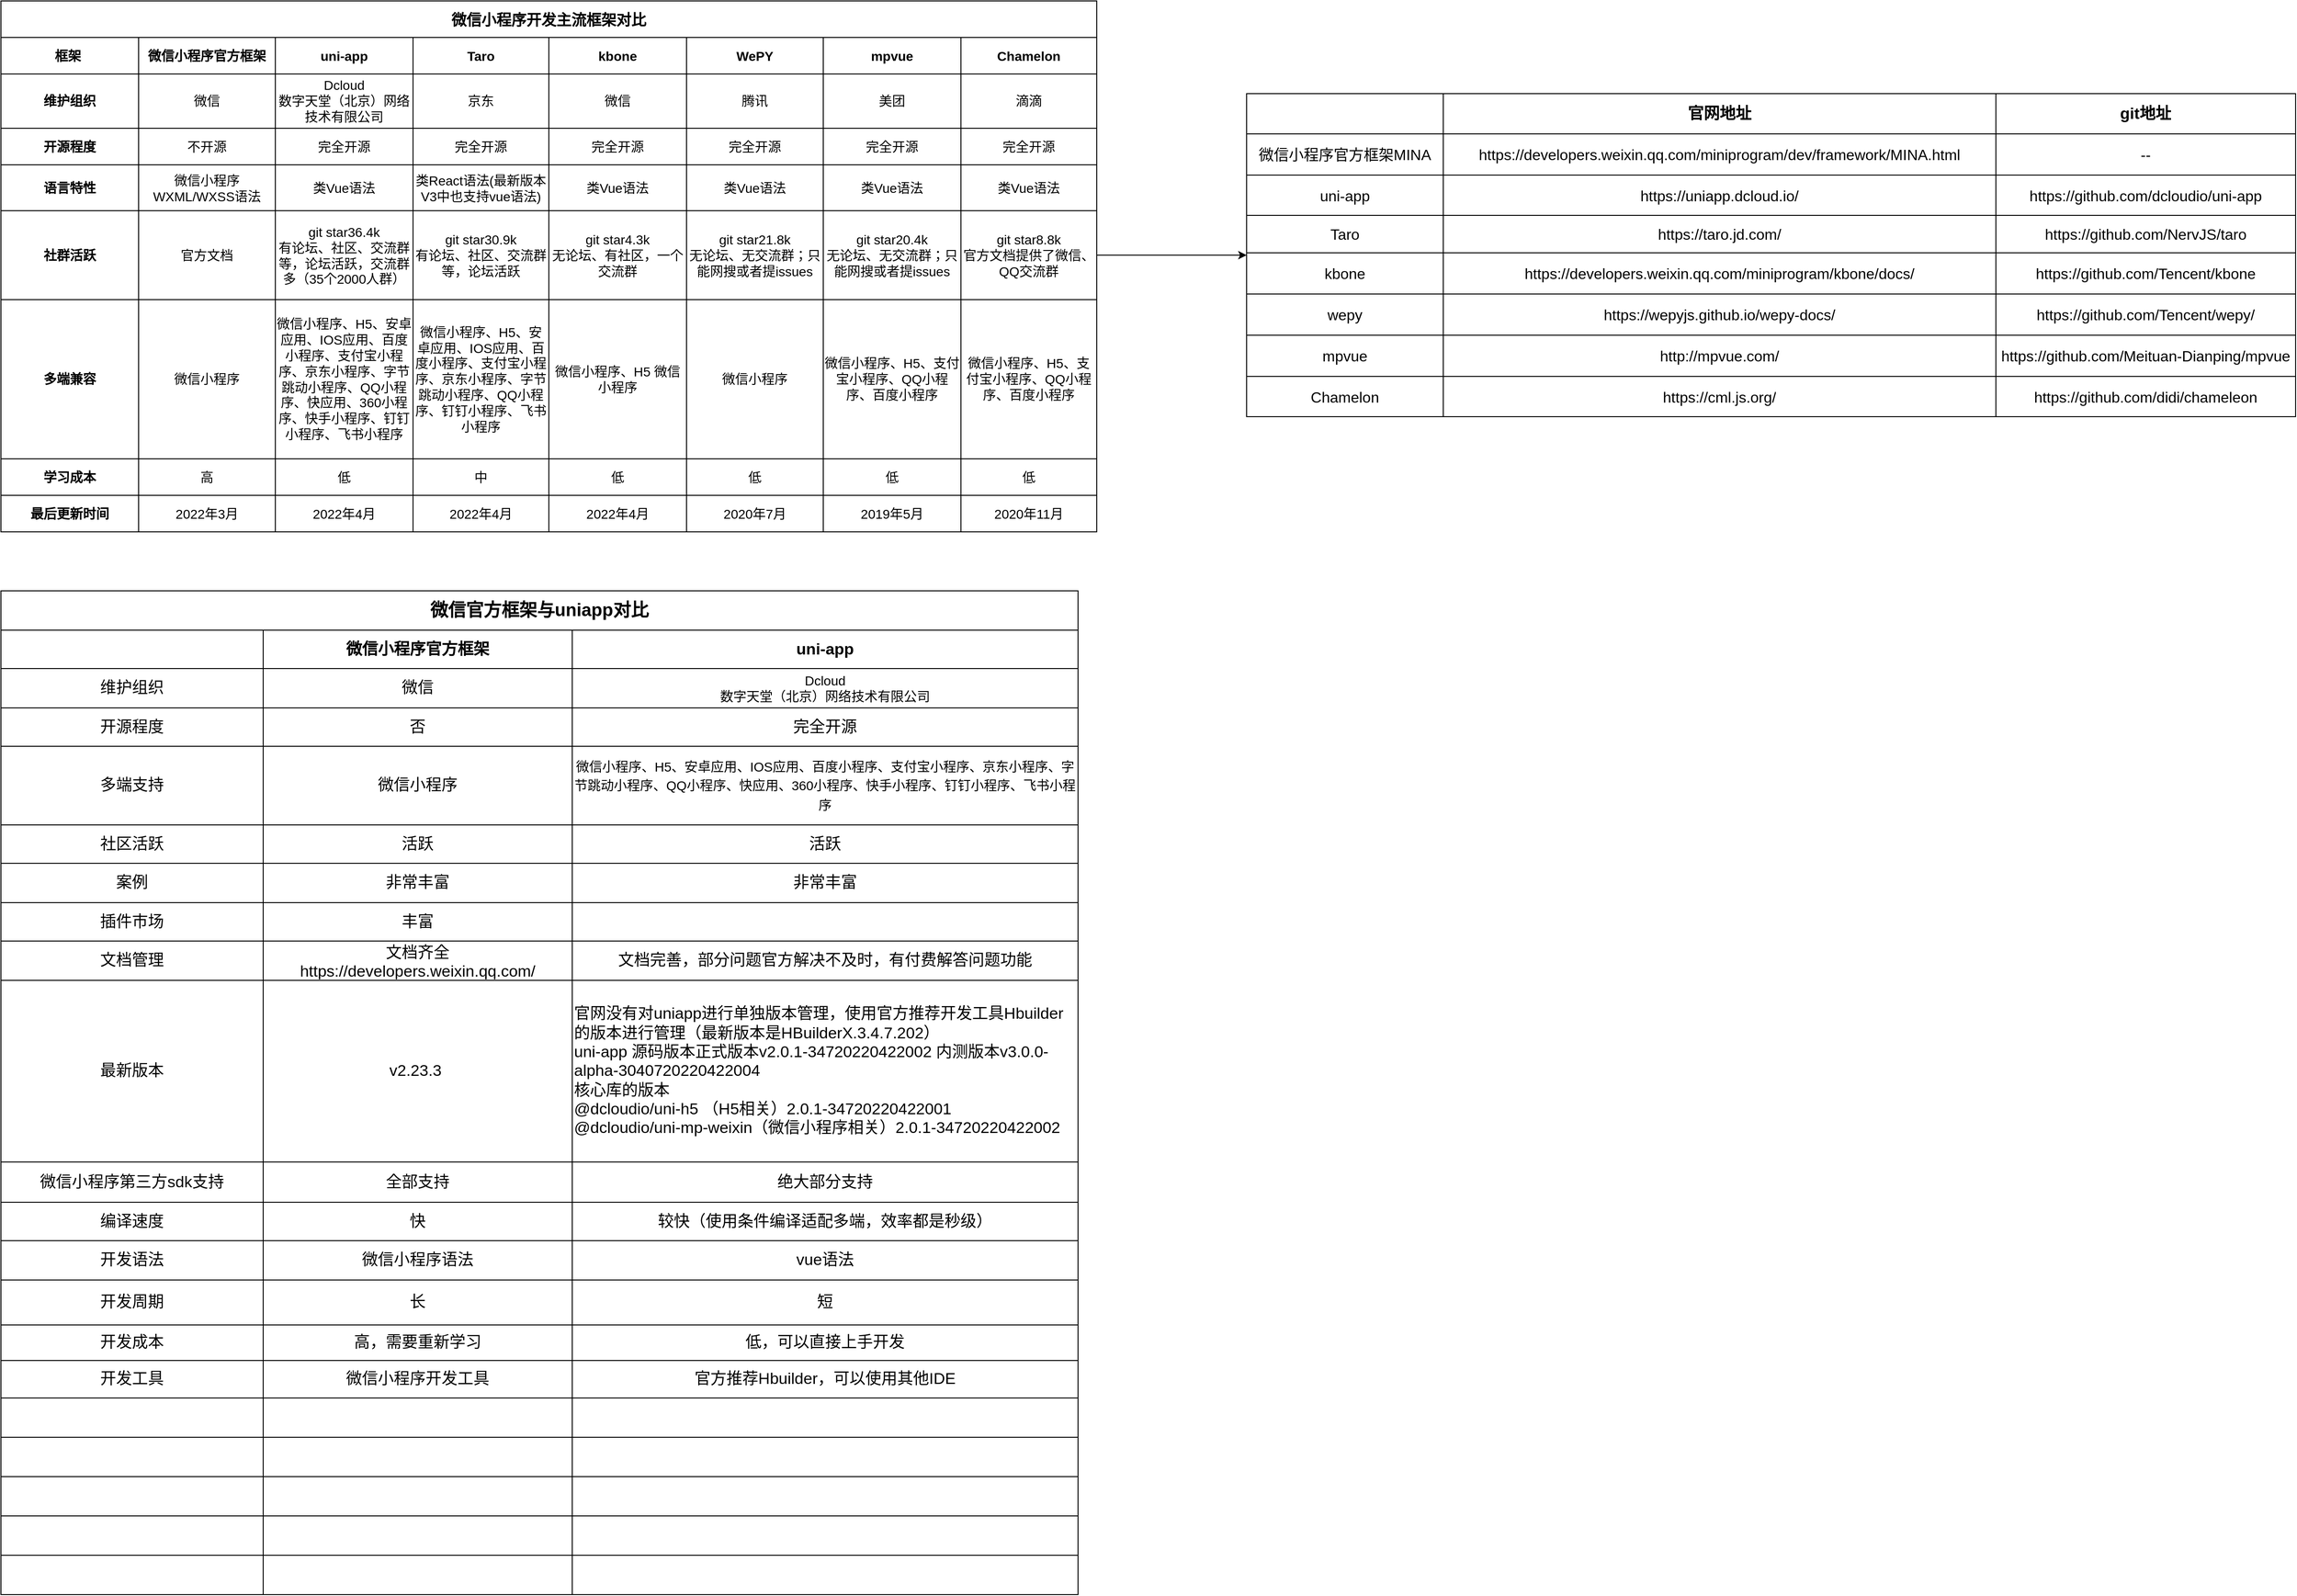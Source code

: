 <mxfile version="17.4.6" type="github">
  <diagram id="JvjC3xm0Hi5qa_1F5xGV" name="第 1 页">
    <mxGraphModel dx="1354" dy="-1612" grid="1" gridSize="10" guides="1" tooltips="1" connect="1" arrows="1" fold="1" page="1" pageScale="1" pageWidth="827" pageHeight="1169" math="0" shadow="0">
      <root>
        <mxCell id="0" />
        <mxCell id="1" parent="0" />
        <mxCell id="kYMN8gXYN29zYbQPkMFa-107" value="" style="shape=table;html=1;whiteSpace=wrap;startSize=0;container=1;collapsible=0;childLayout=tableLayout;fontSize=14;" vertex="1" parent="1">
          <mxGeometry x="90" y="2410" width="1170" height="567" as="geometry" />
        </mxCell>
        <mxCell id="kYMN8gXYN29zYbQPkMFa-212" style="shape=tableRow;horizontal=0;startSize=0;swimlaneHead=0;swimlaneBody=0;top=0;left=0;bottom=0;right=0;collapsible=0;dropTarget=0;fillColor=none;points=[[0,0.5],[1,0.5]];portConstraint=eastwest;fontSize=14;" vertex="1" parent="kYMN8gXYN29zYbQPkMFa-107">
          <mxGeometry width="1170" height="39" as="geometry" />
        </mxCell>
        <mxCell id="kYMN8gXYN29zYbQPkMFa-213" value="&lt;font style=&quot;font-size: 16px&quot;&gt;微信小程序开发主流框架对比&lt;/font&gt;" style="shape=partialRectangle;html=1;whiteSpace=wrap;connectable=0;fillColor=none;top=0;left=0;bottom=0;right=0;overflow=hidden;fontStyle=1;fontSize=14;rowspan=1;colspan=8;" vertex="1" parent="kYMN8gXYN29zYbQPkMFa-212">
          <mxGeometry width="1170" height="39" as="geometry">
            <mxRectangle width="147" height="39" as="alternateBounds" />
          </mxGeometry>
        </mxCell>
        <mxCell id="kYMN8gXYN29zYbQPkMFa-214" style="shape=partialRectangle;html=1;whiteSpace=wrap;connectable=0;fillColor=none;top=0;left=0;bottom=0;right=0;overflow=hidden;fontStyle=1;fontSize=14;" vertex="1" visible="0" parent="kYMN8gXYN29zYbQPkMFa-212">
          <mxGeometry x="147" width="146" height="39" as="geometry">
            <mxRectangle width="146" height="39" as="alternateBounds" />
          </mxGeometry>
        </mxCell>
        <mxCell id="kYMN8gXYN29zYbQPkMFa-215" style="shape=partialRectangle;html=1;whiteSpace=wrap;connectable=0;fillColor=none;top=0;left=0;bottom=0;right=0;overflow=hidden;fontStyle=1;fontSize=14;" vertex="1" visible="0" parent="kYMN8gXYN29zYbQPkMFa-212">
          <mxGeometry x="293" width="147" height="39" as="geometry">
            <mxRectangle width="147" height="39" as="alternateBounds" />
          </mxGeometry>
        </mxCell>
        <mxCell id="kYMN8gXYN29zYbQPkMFa-216" style="shape=partialRectangle;html=1;whiteSpace=wrap;connectable=0;fillColor=none;top=0;left=0;bottom=0;right=0;overflow=hidden;fontStyle=1;fontSize=14;" vertex="1" visible="0" parent="kYMN8gXYN29zYbQPkMFa-212">
          <mxGeometry x="440" width="145" height="39" as="geometry">
            <mxRectangle width="145" height="39" as="alternateBounds" />
          </mxGeometry>
        </mxCell>
        <mxCell id="kYMN8gXYN29zYbQPkMFa-217" style="shape=partialRectangle;html=1;whiteSpace=wrap;connectable=0;fillColor=none;top=0;left=0;bottom=0;right=0;overflow=hidden;fontStyle=1;fontSize=14;" vertex="1" visible="0" parent="kYMN8gXYN29zYbQPkMFa-212">
          <mxGeometry x="585" width="147" height="39" as="geometry">
            <mxRectangle width="147" height="39" as="alternateBounds" />
          </mxGeometry>
        </mxCell>
        <mxCell id="kYMN8gXYN29zYbQPkMFa-218" style="shape=partialRectangle;html=1;whiteSpace=wrap;connectable=0;fillColor=none;top=0;left=0;bottom=0;right=0;overflow=hidden;fontStyle=1;fontSize=14;" vertex="1" visible="0" parent="kYMN8gXYN29zYbQPkMFa-212">
          <mxGeometry x="732" width="146" height="39" as="geometry">
            <mxRectangle width="146" height="39" as="alternateBounds" />
          </mxGeometry>
        </mxCell>
        <mxCell id="kYMN8gXYN29zYbQPkMFa-219" style="shape=partialRectangle;html=1;whiteSpace=wrap;connectable=0;fillColor=none;top=0;left=0;bottom=0;right=0;overflow=hidden;fontStyle=1;fontSize=14;" vertex="1" visible="0" parent="kYMN8gXYN29zYbQPkMFa-212">
          <mxGeometry x="878" width="147" height="39" as="geometry">
            <mxRectangle width="147" height="39" as="alternateBounds" />
          </mxGeometry>
        </mxCell>
        <mxCell id="kYMN8gXYN29zYbQPkMFa-220" style="shape=partialRectangle;html=1;whiteSpace=wrap;connectable=0;fillColor=none;top=0;left=0;bottom=0;right=0;overflow=hidden;fontStyle=1;fontSize=14;" vertex="1" visible="0" parent="kYMN8gXYN29zYbQPkMFa-212">
          <mxGeometry x="1025" width="145" height="39" as="geometry">
            <mxRectangle width="145" height="39" as="alternateBounds" />
          </mxGeometry>
        </mxCell>
        <mxCell id="kYMN8gXYN29zYbQPkMFa-108" value="" style="shape=tableRow;horizontal=0;startSize=0;swimlaneHead=0;swimlaneBody=0;top=0;left=0;bottom=0;right=0;collapsible=0;dropTarget=0;fillColor=none;points=[[0,0.5],[1,0.5]];portConstraint=eastwest;fontSize=14;" vertex="1" parent="kYMN8gXYN29zYbQPkMFa-107">
          <mxGeometry y="39" width="1170" height="39" as="geometry" />
        </mxCell>
        <mxCell id="kYMN8gXYN29zYbQPkMFa-109" value="框架&lt;span style=&quot;white-space: pre; font-size: 14px;&quot;&gt;	&lt;/span&gt;" style="shape=partialRectangle;html=1;whiteSpace=wrap;connectable=0;fillColor=none;top=0;left=0;bottom=0;right=0;overflow=hidden;fontStyle=1;fontSize=14;" vertex="1" parent="kYMN8gXYN29zYbQPkMFa-108">
          <mxGeometry width="147" height="39" as="geometry">
            <mxRectangle width="147" height="39" as="alternateBounds" />
          </mxGeometry>
        </mxCell>
        <mxCell id="kYMN8gXYN29zYbQPkMFa-134" value="微信小程序官方框架" style="shape=partialRectangle;html=1;whiteSpace=wrap;connectable=0;fillColor=none;top=0;left=0;bottom=0;right=0;overflow=hidden;fontStyle=1;fontSize=14;" vertex="1" parent="kYMN8gXYN29zYbQPkMFa-108">
          <mxGeometry x="147" width="146" height="39" as="geometry">
            <mxRectangle width="146" height="39" as="alternateBounds" />
          </mxGeometry>
        </mxCell>
        <mxCell id="kYMN8gXYN29zYbQPkMFa-137" value="uni-app" style="shape=partialRectangle;html=1;whiteSpace=wrap;connectable=0;fillColor=none;top=0;left=0;bottom=0;right=0;overflow=hidden;fontStyle=1;fontSize=14;" vertex="1" parent="kYMN8gXYN29zYbQPkMFa-108">
          <mxGeometry x="293" width="147" height="39" as="geometry">
            <mxRectangle width="147" height="39" as="alternateBounds" />
          </mxGeometry>
        </mxCell>
        <mxCell id="kYMN8gXYN29zYbQPkMFa-164" value="Taro" style="shape=partialRectangle;html=1;whiteSpace=wrap;connectable=0;fillColor=none;top=0;left=0;bottom=0;right=0;overflow=hidden;fontStyle=1;fontSize=14;" vertex="1" parent="kYMN8gXYN29zYbQPkMFa-108">
          <mxGeometry x="440" width="145" height="39" as="geometry">
            <mxRectangle width="145" height="39" as="alternateBounds" />
          </mxGeometry>
        </mxCell>
        <mxCell id="kYMN8gXYN29zYbQPkMFa-171" value="kbone" style="shape=partialRectangle;html=1;whiteSpace=wrap;connectable=0;fillColor=none;top=0;left=0;bottom=0;right=0;overflow=hidden;fontStyle=1;fontSize=14;" vertex="1" parent="kYMN8gXYN29zYbQPkMFa-108">
          <mxGeometry x="585" width="147" height="39" as="geometry">
            <mxRectangle width="147" height="39" as="alternateBounds" />
          </mxGeometry>
        </mxCell>
        <mxCell id="kYMN8gXYN29zYbQPkMFa-178" value="WePY" style="shape=partialRectangle;html=1;whiteSpace=wrap;connectable=0;fillColor=none;top=0;left=0;bottom=0;right=0;overflow=hidden;fontStyle=1;fontSize=14;" vertex="1" parent="kYMN8gXYN29zYbQPkMFa-108">
          <mxGeometry x="732" width="146" height="39" as="geometry">
            <mxRectangle width="146" height="39" as="alternateBounds" />
          </mxGeometry>
        </mxCell>
        <mxCell id="kYMN8gXYN29zYbQPkMFa-110" value="mpvue" style="shape=partialRectangle;html=1;whiteSpace=wrap;connectable=0;fillColor=none;top=0;left=0;bottom=0;right=0;overflow=hidden;fontStyle=1;fontSize=14;" vertex="1" parent="kYMN8gXYN29zYbQPkMFa-108">
          <mxGeometry x="878" width="147" height="39" as="geometry">
            <mxRectangle width="147" height="39" as="alternateBounds" />
          </mxGeometry>
        </mxCell>
        <mxCell id="kYMN8gXYN29zYbQPkMFa-111" value="Chamelon" style="shape=partialRectangle;html=1;whiteSpace=wrap;connectable=0;fillColor=none;top=0;left=0;bottom=0;right=0;overflow=hidden;fontStyle=1;fontSize=14;" vertex="1" parent="kYMN8gXYN29zYbQPkMFa-108">
          <mxGeometry x="1025" width="145" height="39" as="geometry">
            <mxRectangle width="145" height="39" as="alternateBounds" />
          </mxGeometry>
        </mxCell>
        <mxCell id="kYMN8gXYN29zYbQPkMFa-112" value="" style="shape=tableRow;horizontal=0;startSize=0;swimlaneHead=0;swimlaneBody=0;top=0;left=0;bottom=0;right=0;collapsible=0;dropTarget=0;fillColor=none;points=[[0,0.5],[1,0.5]];portConstraint=eastwest;fontSize=14;" vertex="1" parent="kYMN8gXYN29zYbQPkMFa-107">
          <mxGeometry y="78" width="1170" height="58" as="geometry" />
        </mxCell>
        <mxCell id="kYMN8gXYN29zYbQPkMFa-113" value="维护组织" style="shape=partialRectangle;html=1;whiteSpace=wrap;connectable=0;fillColor=none;top=0;left=0;bottom=0;right=0;overflow=hidden;fontStyle=1;fontSize=14;" vertex="1" parent="kYMN8gXYN29zYbQPkMFa-112">
          <mxGeometry width="147" height="58" as="geometry">
            <mxRectangle width="147" height="58" as="alternateBounds" />
          </mxGeometry>
        </mxCell>
        <mxCell id="kYMN8gXYN29zYbQPkMFa-135" value="微信" style="shape=partialRectangle;html=1;whiteSpace=wrap;connectable=0;fillColor=none;top=0;left=0;bottom=0;right=0;overflow=hidden;fontSize=14;" vertex="1" parent="kYMN8gXYN29zYbQPkMFa-112">
          <mxGeometry x="147" width="146" height="58" as="geometry">
            <mxRectangle width="146" height="58" as="alternateBounds" />
          </mxGeometry>
        </mxCell>
        <mxCell id="kYMN8gXYN29zYbQPkMFa-138" value="&lt;div style=&quot;font-size: 14px;&quot;&gt;Dcloud&lt;/div&gt;&lt;div style=&quot;font-size: 14px;&quot;&gt;数字天堂（北京）网络技术有限公司&lt;/div&gt;" style="shape=partialRectangle;html=1;whiteSpace=wrap;connectable=0;fillColor=none;top=0;left=0;bottom=0;right=0;overflow=hidden;fontSize=14;" vertex="1" parent="kYMN8gXYN29zYbQPkMFa-112">
          <mxGeometry x="293" width="147" height="58" as="geometry">
            <mxRectangle width="147" height="58" as="alternateBounds" />
          </mxGeometry>
        </mxCell>
        <mxCell id="kYMN8gXYN29zYbQPkMFa-165" value="京东" style="shape=partialRectangle;html=1;whiteSpace=wrap;connectable=0;fillColor=none;top=0;left=0;bottom=0;right=0;overflow=hidden;fontSize=14;" vertex="1" parent="kYMN8gXYN29zYbQPkMFa-112">
          <mxGeometry x="440" width="145" height="58" as="geometry">
            <mxRectangle width="145" height="58" as="alternateBounds" />
          </mxGeometry>
        </mxCell>
        <mxCell id="kYMN8gXYN29zYbQPkMFa-172" value="微信" style="shape=partialRectangle;html=1;whiteSpace=wrap;connectable=0;fillColor=none;top=0;left=0;bottom=0;right=0;overflow=hidden;fontSize=14;" vertex="1" parent="kYMN8gXYN29zYbQPkMFa-112">
          <mxGeometry x="585" width="147" height="58" as="geometry">
            <mxRectangle width="147" height="58" as="alternateBounds" />
          </mxGeometry>
        </mxCell>
        <mxCell id="kYMN8gXYN29zYbQPkMFa-179" value="腾讯" style="shape=partialRectangle;html=1;whiteSpace=wrap;connectable=0;fillColor=none;top=0;left=0;bottom=0;right=0;overflow=hidden;fontSize=14;" vertex="1" parent="kYMN8gXYN29zYbQPkMFa-112">
          <mxGeometry x="732" width="146" height="58" as="geometry">
            <mxRectangle width="146" height="58" as="alternateBounds" />
          </mxGeometry>
        </mxCell>
        <mxCell id="kYMN8gXYN29zYbQPkMFa-114" value="美团" style="shape=partialRectangle;html=1;whiteSpace=wrap;connectable=0;fillColor=none;top=0;left=0;bottom=0;right=0;overflow=hidden;fontSize=14;" vertex="1" parent="kYMN8gXYN29zYbQPkMFa-112">
          <mxGeometry x="878" width="147" height="58" as="geometry">
            <mxRectangle width="147" height="58" as="alternateBounds" />
          </mxGeometry>
        </mxCell>
        <mxCell id="kYMN8gXYN29zYbQPkMFa-115" value="滴滴" style="shape=partialRectangle;html=1;whiteSpace=wrap;connectable=0;fillColor=none;top=0;left=0;bottom=0;right=0;overflow=hidden;fontSize=14;" vertex="1" parent="kYMN8gXYN29zYbQPkMFa-112">
          <mxGeometry x="1025" width="145" height="58" as="geometry">
            <mxRectangle width="145" height="58" as="alternateBounds" />
          </mxGeometry>
        </mxCell>
        <mxCell id="kYMN8gXYN29zYbQPkMFa-140" style="shape=tableRow;horizontal=0;startSize=0;swimlaneHead=0;swimlaneBody=0;top=0;left=0;bottom=0;right=0;collapsible=0;dropTarget=0;fillColor=none;points=[[0,0.5],[1,0.5]];portConstraint=eastwest;fontSize=14;" vertex="1" parent="kYMN8gXYN29zYbQPkMFa-107">
          <mxGeometry y="136" width="1170" height="39" as="geometry" />
        </mxCell>
        <mxCell id="kYMN8gXYN29zYbQPkMFa-141" value="开源程度" style="shape=partialRectangle;html=1;whiteSpace=wrap;connectable=0;fillColor=none;top=0;left=0;bottom=0;right=0;overflow=hidden;fontStyle=1;fontSize=14;" vertex="1" parent="kYMN8gXYN29zYbQPkMFa-140">
          <mxGeometry width="147" height="39" as="geometry">
            <mxRectangle width="147" height="39" as="alternateBounds" />
          </mxGeometry>
        </mxCell>
        <mxCell id="kYMN8gXYN29zYbQPkMFa-142" value="不开源" style="shape=partialRectangle;html=1;whiteSpace=wrap;connectable=0;fillColor=none;top=0;left=0;bottom=0;right=0;overflow=hidden;fontSize=14;" vertex="1" parent="kYMN8gXYN29zYbQPkMFa-140">
          <mxGeometry x="147" width="146" height="39" as="geometry">
            <mxRectangle width="146" height="39" as="alternateBounds" />
          </mxGeometry>
        </mxCell>
        <mxCell id="kYMN8gXYN29zYbQPkMFa-143" value="完全开源" style="shape=partialRectangle;html=1;whiteSpace=wrap;connectable=0;fillColor=none;top=0;left=0;bottom=0;right=0;overflow=hidden;fontSize=14;" vertex="1" parent="kYMN8gXYN29zYbQPkMFa-140">
          <mxGeometry x="293" width="147" height="39" as="geometry">
            <mxRectangle width="147" height="39" as="alternateBounds" />
          </mxGeometry>
        </mxCell>
        <mxCell id="kYMN8gXYN29zYbQPkMFa-166" value="完全开源" style="shape=partialRectangle;html=1;whiteSpace=wrap;connectable=0;fillColor=none;top=0;left=0;bottom=0;right=0;overflow=hidden;fontSize=14;" vertex="1" parent="kYMN8gXYN29zYbQPkMFa-140">
          <mxGeometry x="440" width="145" height="39" as="geometry">
            <mxRectangle width="145" height="39" as="alternateBounds" />
          </mxGeometry>
        </mxCell>
        <mxCell id="kYMN8gXYN29zYbQPkMFa-173" value="完全开源" style="shape=partialRectangle;html=1;whiteSpace=wrap;connectable=0;fillColor=none;top=0;left=0;bottom=0;right=0;overflow=hidden;fontSize=14;" vertex="1" parent="kYMN8gXYN29zYbQPkMFa-140">
          <mxGeometry x="585" width="147" height="39" as="geometry">
            <mxRectangle width="147" height="39" as="alternateBounds" />
          </mxGeometry>
        </mxCell>
        <mxCell id="kYMN8gXYN29zYbQPkMFa-180" value="完全开源" style="shape=partialRectangle;html=1;whiteSpace=wrap;connectable=0;fillColor=none;top=0;left=0;bottom=0;right=0;overflow=hidden;fontSize=14;" vertex="1" parent="kYMN8gXYN29zYbQPkMFa-140">
          <mxGeometry x="732" width="146" height="39" as="geometry">
            <mxRectangle width="146" height="39" as="alternateBounds" />
          </mxGeometry>
        </mxCell>
        <mxCell id="kYMN8gXYN29zYbQPkMFa-144" value="完全开源" style="shape=partialRectangle;html=1;whiteSpace=wrap;connectable=0;fillColor=none;top=0;left=0;bottom=0;right=0;overflow=hidden;fontSize=14;" vertex="1" parent="kYMN8gXYN29zYbQPkMFa-140">
          <mxGeometry x="878" width="147" height="39" as="geometry">
            <mxRectangle width="147" height="39" as="alternateBounds" />
          </mxGeometry>
        </mxCell>
        <mxCell id="kYMN8gXYN29zYbQPkMFa-145" value="完全开源" style="shape=partialRectangle;html=1;whiteSpace=wrap;connectable=0;fillColor=none;top=0;left=0;bottom=0;right=0;overflow=hidden;pointerEvents=1;fontSize=14;" vertex="1" parent="kYMN8gXYN29zYbQPkMFa-140">
          <mxGeometry x="1025" width="145" height="39" as="geometry">
            <mxRectangle width="145" height="39" as="alternateBounds" />
          </mxGeometry>
        </mxCell>
        <mxCell id="kYMN8gXYN29zYbQPkMFa-146" style="shape=tableRow;horizontal=0;startSize=0;swimlaneHead=0;swimlaneBody=0;top=0;left=0;bottom=0;right=0;collapsible=0;dropTarget=0;fillColor=none;points=[[0,0.5],[1,0.5]];portConstraint=eastwest;fontSize=14;" vertex="1" parent="kYMN8gXYN29zYbQPkMFa-107">
          <mxGeometry y="175" width="1170" height="49" as="geometry" />
        </mxCell>
        <mxCell id="kYMN8gXYN29zYbQPkMFa-147" value="语言特性" style="shape=partialRectangle;html=1;whiteSpace=wrap;connectable=0;fillColor=none;top=0;left=0;bottom=0;right=0;overflow=hidden;fontStyle=1;fontSize=14;" vertex="1" parent="kYMN8gXYN29zYbQPkMFa-146">
          <mxGeometry width="147" height="49" as="geometry">
            <mxRectangle width="147" height="49" as="alternateBounds" />
          </mxGeometry>
        </mxCell>
        <mxCell id="kYMN8gXYN29zYbQPkMFa-148" value="微信小程序WXML/WXSS语法" style="shape=partialRectangle;html=1;whiteSpace=wrap;connectable=0;fillColor=none;top=0;left=0;bottom=0;right=0;overflow=hidden;fontSize=14;" vertex="1" parent="kYMN8gXYN29zYbQPkMFa-146">
          <mxGeometry x="147" width="146" height="49" as="geometry">
            <mxRectangle width="146" height="49" as="alternateBounds" />
          </mxGeometry>
        </mxCell>
        <mxCell id="kYMN8gXYN29zYbQPkMFa-149" value="类Vue语法" style="shape=partialRectangle;html=1;whiteSpace=wrap;connectable=0;fillColor=none;top=0;left=0;bottom=0;right=0;overflow=hidden;fontSize=14;" vertex="1" parent="kYMN8gXYN29zYbQPkMFa-146">
          <mxGeometry x="293" width="147" height="49" as="geometry">
            <mxRectangle width="147" height="49" as="alternateBounds" />
          </mxGeometry>
        </mxCell>
        <mxCell id="kYMN8gXYN29zYbQPkMFa-167" value="类React语法(最新版本V3中也支持vue语法)" style="shape=partialRectangle;html=1;whiteSpace=wrap;connectable=0;fillColor=none;top=0;left=0;bottom=0;right=0;overflow=hidden;fontSize=14;" vertex="1" parent="kYMN8gXYN29zYbQPkMFa-146">
          <mxGeometry x="440" width="145" height="49" as="geometry">
            <mxRectangle width="145" height="49" as="alternateBounds" />
          </mxGeometry>
        </mxCell>
        <mxCell id="kYMN8gXYN29zYbQPkMFa-174" value="类Vue语法" style="shape=partialRectangle;html=1;whiteSpace=wrap;connectable=0;fillColor=none;top=0;left=0;bottom=0;right=0;overflow=hidden;fontSize=14;" vertex="1" parent="kYMN8gXYN29zYbQPkMFa-146">
          <mxGeometry x="585" width="147" height="49" as="geometry">
            <mxRectangle width="147" height="49" as="alternateBounds" />
          </mxGeometry>
        </mxCell>
        <mxCell id="kYMN8gXYN29zYbQPkMFa-181" value="类Vue语法" style="shape=partialRectangle;html=1;whiteSpace=wrap;connectable=0;fillColor=none;top=0;left=0;bottom=0;right=0;overflow=hidden;fontSize=14;" vertex="1" parent="kYMN8gXYN29zYbQPkMFa-146">
          <mxGeometry x="732" width="146" height="49" as="geometry">
            <mxRectangle width="146" height="49" as="alternateBounds" />
          </mxGeometry>
        </mxCell>
        <mxCell id="kYMN8gXYN29zYbQPkMFa-150" value="类Vue语法" style="shape=partialRectangle;html=1;whiteSpace=wrap;connectable=0;fillColor=none;top=0;left=0;bottom=0;right=0;overflow=hidden;fontSize=14;" vertex="1" parent="kYMN8gXYN29zYbQPkMFa-146">
          <mxGeometry x="878" width="147" height="49" as="geometry">
            <mxRectangle width="147" height="49" as="alternateBounds" />
          </mxGeometry>
        </mxCell>
        <mxCell id="kYMN8gXYN29zYbQPkMFa-151" value="类Vue语法" style="shape=partialRectangle;html=1;whiteSpace=wrap;connectable=0;fillColor=none;top=0;left=0;bottom=0;right=0;overflow=hidden;pointerEvents=1;fontSize=14;" vertex="1" parent="kYMN8gXYN29zYbQPkMFa-146">
          <mxGeometry x="1025" width="145" height="49" as="geometry">
            <mxRectangle width="145" height="49" as="alternateBounds" />
          </mxGeometry>
        </mxCell>
        <mxCell id="kYMN8gXYN29zYbQPkMFa-152" style="shape=tableRow;horizontal=0;startSize=0;swimlaneHead=0;swimlaneBody=0;top=0;left=0;bottom=0;right=0;collapsible=0;dropTarget=0;fillColor=none;points=[[0,0.5],[1,0.5]];portConstraint=eastwest;fontSize=14;" vertex="1" parent="kYMN8gXYN29zYbQPkMFa-107">
          <mxGeometry y="224" width="1170" height="95" as="geometry" />
        </mxCell>
        <mxCell id="kYMN8gXYN29zYbQPkMFa-153" value="社群活跃" style="shape=partialRectangle;html=1;whiteSpace=wrap;connectable=0;fillColor=none;top=0;left=0;bottom=0;right=0;overflow=hidden;fontStyle=1;fontSize=14;" vertex="1" parent="kYMN8gXYN29zYbQPkMFa-152">
          <mxGeometry width="147" height="95" as="geometry">
            <mxRectangle width="147" height="95" as="alternateBounds" />
          </mxGeometry>
        </mxCell>
        <mxCell id="kYMN8gXYN29zYbQPkMFa-154" value="官方文档" style="shape=partialRectangle;html=1;whiteSpace=wrap;connectable=0;fillColor=none;top=0;left=0;bottom=0;right=0;overflow=hidden;fontSize=14;" vertex="1" parent="kYMN8gXYN29zYbQPkMFa-152">
          <mxGeometry x="147" width="146" height="95" as="geometry">
            <mxRectangle width="146" height="95" as="alternateBounds" />
          </mxGeometry>
        </mxCell>
        <mxCell id="kYMN8gXYN29zYbQPkMFa-155" value="git star36.4k&lt;br style=&quot;font-size: 14px&quot;&gt;有论坛、社区、交流群等，论坛活跃，交流群多（35个2000人群）" style="shape=partialRectangle;html=1;whiteSpace=wrap;connectable=0;fillColor=none;top=0;left=0;bottom=0;right=0;overflow=hidden;fontSize=14;" vertex="1" parent="kYMN8gXYN29zYbQPkMFa-152">
          <mxGeometry x="293" width="147" height="95" as="geometry">
            <mxRectangle width="147" height="95" as="alternateBounds" />
          </mxGeometry>
        </mxCell>
        <mxCell id="kYMN8gXYN29zYbQPkMFa-168" value="git star30.9k&lt;br style=&quot;font-size: 14px;&quot;&gt;有论坛、社区、交流群等，论坛活跃" style="shape=partialRectangle;html=1;whiteSpace=wrap;connectable=0;fillColor=none;top=0;left=0;bottom=0;right=0;overflow=hidden;fontSize=14;" vertex="1" parent="kYMN8gXYN29zYbQPkMFa-152">
          <mxGeometry x="440" width="145" height="95" as="geometry">
            <mxRectangle width="145" height="95" as="alternateBounds" />
          </mxGeometry>
        </mxCell>
        <mxCell id="kYMN8gXYN29zYbQPkMFa-175" value="git star4.3k&lt;br style=&quot;font-size: 14px;&quot;&gt;无论坛、有社区，一个交流群" style="shape=partialRectangle;html=1;whiteSpace=wrap;connectable=0;fillColor=none;top=0;left=0;bottom=0;right=0;overflow=hidden;fontSize=14;" vertex="1" parent="kYMN8gXYN29zYbQPkMFa-152">
          <mxGeometry x="585" width="147" height="95" as="geometry">
            <mxRectangle width="147" height="95" as="alternateBounds" />
          </mxGeometry>
        </mxCell>
        <mxCell id="kYMN8gXYN29zYbQPkMFa-182" value="git star21.8k&lt;br style=&quot;font-size: 14px;&quot;&gt;无论坛、无交流群；只能网搜或者提issues" style="shape=partialRectangle;html=1;whiteSpace=wrap;connectable=0;fillColor=none;top=0;left=0;bottom=0;right=0;overflow=hidden;fontSize=14;" vertex="1" parent="kYMN8gXYN29zYbQPkMFa-152">
          <mxGeometry x="732" width="146" height="95" as="geometry">
            <mxRectangle width="146" height="95" as="alternateBounds" />
          </mxGeometry>
        </mxCell>
        <mxCell id="kYMN8gXYN29zYbQPkMFa-156" value="git star20.4k&lt;br style=&quot;font-size: 14px;&quot;&gt;无论坛、无交流群；只能网搜或者提issues" style="shape=partialRectangle;html=1;whiteSpace=wrap;connectable=0;fillColor=none;top=0;left=0;bottom=0;right=0;overflow=hidden;fontSize=14;" vertex="1" parent="kYMN8gXYN29zYbQPkMFa-152">
          <mxGeometry x="878" width="147" height="95" as="geometry">
            <mxRectangle width="147" height="95" as="alternateBounds" />
          </mxGeometry>
        </mxCell>
        <mxCell id="kYMN8gXYN29zYbQPkMFa-157" value="&lt;div style=&quot;font-size: 14px;&quot;&gt;git star8.8k&lt;/div&gt;&lt;div style=&quot;font-size: 14px;&quot;&gt;官方文档提供了微信、QQ交流群&lt;/div&gt;" style="shape=partialRectangle;html=1;whiteSpace=wrap;connectable=0;fillColor=none;top=0;left=0;bottom=0;right=0;overflow=hidden;pointerEvents=1;fontSize=14;" vertex="1" parent="kYMN8gXYN29zYbQPkMFa-152">
          <mxGeometry x="1025" width="145" height="95" as="geometry">
            <mxRectangle width="145" height="95" as="alternateBounds" />
          </mxGeometry>
        </mxCell>
        <mxCell id="kYMN8gXYN29zYbQPkMFa-158" style="shape=tableRow;horizontal=0;startSize=0;swimlaneHead=0;swimlaneBody=0;top=0;left=0;bottom=0;right=0;collapsible=0;dropTarget=0;fillColor=none;points=[[0,0.5],[1,0.5]];portConstraint=eastwest;fontSize=14;" vertex="1" parent="kYMN8gXYN29zYbQPkMFa-107">
          <mxGeometry y="319" width="1170" height="170" as="geometry" />
        </mxCell>
        <mxCell id="kYMN8gXYN29zYbQPkMFa-159" value="多端兼容" style="shape=partialRectangle;html=1;whiteSpace=wrap;connectable=0;fillColor=none;top=0;left=0;bottom=0;right=0;overflow=hidden;fontStyle=1;fontSize=14;" vertex="1" parent="kYMN8gXYN29zYbQPkMFa-158">
          <mxGeometry width="147" height="170" as="geometry">
            <mxRectangle width="147" height="170" as="alternateBounds" />
          </mxGeometry>
        </mxCell>
        <mxCell id="kYMN8gXYN29zYbQPkMFa-160" value="微信小程序" style="shape=partialRectangle;html=1;whiteSpace=wrap;connectable=0;fillColor=none;top=0;left=0;bottom=0;right=0;overflow=hidden;fontSize=14;" vertex="1" parent="kYMN8gXYN29zYbQPkMFa-158">
          <mxGeometry x="147" width="146" height="170" as="geometry">
            <mxRectangle width="146" height="170" as="alternateBounds" />
          </mxGeometry>
        </mxCell>
        <mxCell id="kYMN8gXYN29zYbQPkMFa-161" value="微信小程序、H5、安卓应用、IOS应用、百度小程序、支付宝小程序、京东小程序、字节跳动小程序、QQ小程序、快应用、360小程序、快手小程序、钉钉小程序、飞书小程序" style="shape=partialRectangle;html=1;whiteSpace=wrap;connectable=0;fillColor=none;top=0;left=0;bottom=0;right=0;overflow=hidden;fontSize=14;" vertex="1" parent="kYMN8gXYN29zYbQPkMFa-158">
          <mxGeometry x="293" width="147" height="170" as="geometry">
            <mxRectangle width="147" height="170" as="alternateBounds" />
          </mxGeometry>
        </mxCell>
        <mxCell id="kYMN8gXYN29zYbQPkMFa-169" value="微信小程序、H5、安卓应用、IOS应用、百度小程序、支付宝小程序、京东小程序、字节跳动小程序、QQ小程序、钉钉小程序、飞书小程序" style="shape=partialRectangle;html=1;whiteSpace=wrap;connectable=0;fillColor=none;top=0;left=0;bottom=0;right=0;overflow=hidden;fontSize=14;" vertex="1" parent="kYMN8gXYN29zYbQPkMFa-158">
          <mxGeometry x="440" width="145" height="170" as="geometry">
            <mxRectangle width="145" height="170" as="alternateBounds" />
          </mxGeometry>
        </mxCell>
        <mxCell id="kYMN8gXYN29zYbQPkMFa-176" value="微信小程序、H5&lt;span style=&quot;font-size: 14px;&quot;&gt;	&lt;/span&gt;微信小程序&lt;span style=&quot;font-size: 14px;&quot;&gt;	&lt;/span&gt;" style="shape=partialRectangle;html=1;whiteSpace=wrap;connectable=0;fillColor=none;top=0;left=0;bottom=0;right=0;overflow=hidden;fontSize=14;" vertex="1" parent="kYMN8gXYN29zYbQPkMFa-158">
          <mxGeometry x="585" width="147" height="170" as="geometry">
            <mxRectangle width="147" height="170" as="alternateBounds" />
          </mxGeometry>
        </mxCell>
        <mxCell id="kYMN8gXYN29zYbQPkMFa-183" value="微信小程序" style="shape=partialRectangle;html=1;whiteSpace=wrap;connectable=0;fillColor=none;top=0;left=0;bottom=0;right=0;overflow=hidden;fontSize=14;" vertex="1" parent="kYMN8gXYN29zYbQPkMFa-158">
          <mxGeometry x="732" width="146" height="170" as="geometry">
            <mxRectangle width="146" height="170" as="alternateBounds" />
          </mxGeometry>
        </mxCell>
        <mxCell id="kYMN8gXYN29zYbQPkMFa-162" value="微信小程序、H5、支付宝小程序、QQ小程序、百度小程序" style="shape=partialRectangle;html=1;whiteSpace=wrap;connectable=0;fillColor=none;top=0;left=0;bottom=0;right=0;overflow=hidden;fontSize=14;" vertex="1" parent="kYMN8gXYN29zYbQPkMFa-158">
          <mxGeometry x="878" width="147" height="170" as="geometry">
            <mxRectangle width="147" height="170" as="alternateBounds" />
          </mxGeometry>
        </mxCell>
        <mxCell id="kYMN8gXYN29zYbQPkMFa-163" value="微信小程序、H5、支付宝小程序、QQ小程序、百度小程序" style="shape=partialRectangle;html=1;whiteSpace=wrap;connectable=0;fillColor=none;top=0;left=0;bottom=0;right=0;overflow=hidden;pointerEvents=1;fontSize=14;" vertex="1" parent="kYMN8gXYN29zYbQPkMFa-158">
          <mxGeometry x="1025" width="145" height="170" as="geometry">
            <mxRectangle width="145" height="170" as="alternateBounds" />
          </mxGeometry>
        </mxCell>
        <mxCell id="kYMN8gXYN29zYbQPkMFa-116" value="" style="shape=tableRow;horizontal=0;startSize=0;swimlaneHead=0;swimlaneBody=0;top=0;left=0;bottom=0;right=0;collapsible=0;dropTarget=0;fillColor=none;points=[[0,0.5],[1,0.5]];portConstraint=eastwest;fontSize=14;" vertex="1" parent="kYMN8gXYN29zYbQPkMFa-107">
          <mxGeometry y="489" width="1170" height="39" as="geometry" />
        </mxCell>
        <mxCell id="kYMN8gXYN29zYbQPkMFa-117" value="学习成本" style="shape=partialRectangle;html=1;whiteSpace=wrap;connectable=0;fillColor=none;top=0;left=0;bottom=0;right=0;overflow=hidden;fontStyle=1;fontSize=14;" vertex="1" parent="kYMN8gXYN29zYbQPkMFa-116">
          <mxGeometry width="147" height="39" as="geometry">
            <mxRectangle width="147" height="39" as="alternateBounds" />
          </mxGeometry>
        </mxCell>
        <mxCell id="kYMN8gXYN29zYbQPkMFa-136" value="高&lt;span style=&quot;font-size: 14px;&quot;&gt;	&lt;/span&gt;" style="shape=partialRectangle;html=1;whiteSpace=wrap;connectable=0;fillColor=none;top=0;left=0;bottom=0;right=0;overflow=hidden;fontSize=14;" vertex="1" parent="kYMN8gXYN29zYbQPkMFa-116">
          <mxGeometry x="147" width="146" height="39" as="geometry">
            <mxRectangle width="146" height="39" as="alternateBounds" />
          </mxGeometry>
        </mxCell>
        <mxCell id="kYMN8gXYN29zYbQPkMFa-139" value="低" style="shape=partialRectangle;html=1;whiteSpace=wrap;connectable=0;fillColor=none;top=0;left=0;bottom=0;right=0;overflow=hidden;fontSize=14;" vertex="1" parent="kYMN8gXYN29zYbQPkMFa-116">
          <mxGeometry x="293" width="147" height="39" as="geometry">
            <mxRectangle width="147" height="39" as="alternateBounds" />
          </mxGeometry>
        </mxCell>
        <mxCell id="kYMN8gXYN29zYbQPkMFa-170" value="中" style="shape=partialRectangle;html=1;whiteSpace=wrap;connectable=0;fillColor=none;top=0;left=0;bottom=0;right=0;overflow=hidden;fontSize=14;" vertex="1" parent="kYMN8gXYN29zYbQPkMFa-116">
          <mxGeometry x="440" width="145" height="39" as="geometry">
            <mxRectangle width="145" height="39" as="alternateBounds" />
          </mxGeometry>
        </mxCell>
        <mxCell id="kYMN8gXYN29zYbQPkMFa-177" value="&lt;span style=&quot;font-size: 14px;&quot;&gt;低&lt;/span&gt;" style="shape=partialRectangle;html=1;whiteSpace=wrap;connectable=0;fillColor=none;top=0;left=0;bottom=0;right=0;overflow=hidden;fontSize=14;" vertex="1" parent="kYMN8gXYN29zYbQPkMFa-116">
          <mxGeometry x="585" width="147" height="39" as="geometry">
            <mxRectangle width="147" height="39" as="alternateBounds" />
          </mxGeometry>
        </mxCell>
        <mxCell id="kYMN8gXYN29zYbQPkMFa-184" value="&lt;span style=&quot;font-size: 14px;&quot;&gt;低&lt;/span&gt;" style="shape=partialRectangle;html=1;whiteSpace=wrap;connectable=0;fillColor=none;top=0;left=0;bottom=0;right=0;overflow=hidden;fontSize=14;" vertex="1" parent="kYMN8gXYN29zYbQPkMFa-116">
          <mxGeometry x="732" width="146" height="39" as="geometry">
            <mxRectangle width="146" height="39" as="alternateBounds" />
          </mxGeometry>
        </mxCell>
        <mxCell id="kYMN8gXYN29zYbQPkMFa-118" value="&lt;span style=&quot;font-size: 14px;&quot;&gt;低&lt;/span&gt;" style="shape=partialRectangle;html=1;whiteSpace=wrap;connectable=0;fillColor=none;top=0;left=0;bottom=0;right=0;overflow=hidden;fontSize=14;" vertex="1" parent="kYMN8gXYN29zYbQPkMFa-116">
          <mxGeometry x="878" width="147" height="39" as="geometry">
            <mxRectangle width="147" height="39" as="alternateBounds" />
          </mxGeometry>
        </mxCell>
        <mxCell id="kYMN8gXYN29zYbQPkMFa-119" value="&lt;span style=&quot;font-size: 14px;&quot;&gt;低&lt;/span&gt;" style="shape=partialRectangle;html=1;whiteSpace=wrap;connectable=0;fillColor=none;top=0;left=0;bottom=0;right=0;overflow=hidden;pointerEvents=1;fontSize=14;" vertex="1" parent="kYMN8gXYN29zYbQPkMFa-116">
          <mxGeometry x="1025" width="145" height="39" as="geometry">
            <mxRectangle width="145" height="39" as="alternateBounds" />
          </mxGeometry>
        </mxCell>
        <mxCell id="kYMN8gXYN29zYbQPkMFa-195" style="shape=tableRow;horizontal=0;startSize=0;swimlaneHead=0;swimlaneBody=0;top=0;left=0;bottom=0;right=0;collapsible=0;dropTarget=0;fillColor=none;points=[[0,0.5],[1,0.5]];portConstraint=eastwest;fontSize=14;" vertex="1" parent="kYMN8gXYN29zYbQPkMFa-107">
          <mxGeometry y="528" width="1170" height="39" as="geometry" />
        </mxCell>
        <mxCell id="kYMN8gXYN29zYbQPkMFa-196" value="最后更新时间" style="shape=partialRectangle;html=1;whiteSpace=wrap;connectable=0;fillColor=none;top=0;left=0;bottom=0;right=0;overflow=hidden;fontStyle=1;fontSize=14;" vertex="1" parent="kYMN8gXYN29zYbQPkMFa-195">
          <mxGeometry width="147" height="39" as="geometry">
            <mxRectangle width="147" height="39" as="alternateBounds" />
          </mxGeometry>
        </mxCell>
        <mxCell id="kYMN8gXYN29zYbQPkMFa-197" value="2022年3月" style="shape=partialRectangle;html=1;whiteSpace=wrap;connectable=0;fillColor=none;top=0;left=0;bottom=0;right=0;overflow=hidden;fontSize=14;" vertex="1" parent="kYMN8gXYN29zYbQPkMFa-195">
          <mxGeometry x="147" width="146" height="39" as="geometry">
            <mxRectangle width="146" height="39" as="alternateBounds" />
          </mxGeometry>
        </mxCell>
        <mxCell id="kYMN8gXYN29zYbQPkMFa-198" value="2022年4月" style="shape=partialRectangle;html=1;whiteSpace=wrap;connectable=0;fillColor=none;top=0;left=0;bottom=0;right=0;overflow=hidden;fontSize=14;" vertex="1" parent="kYMN8gXYN29zYbQPkMFa-195">
          <mxGeometry x="293" width="147" height="39" as="geometry">
            <mxRectangle width="147" height="39" as="alternateBounds" />
          </mxGeometry>
        </mxCell>
        <mxCell id="kYMN8gXYN29zYbQPkMFa-199" value="2022年4月" style="shape=partialRectangle;html=1;whiteSpace=wrap;connectable=0;fillColor=none;top=0;left=0;bottom=0;right=0;overflow=hidden;fontSize=14;" vertex="1" parent="kYMN8gXYN29zYbQPkMFa-195">
          <mxGeometry x="440" width="145" height="39" as="geometry">
            <mxRectangle width="145" height="39" as="alternateBounds" />
          </mxGeometry>
        </mxCell>
        <mxCell id="kYMN8gXYN29zYbQPkMFa-200" value="2022年4月" style="shape=partialRectangle;html=1;whiteSpace=wrap;connectable=0;fillColor=none;top=0;left=0;bottom=0;right=0;overflow=hidden;fontSize=14;" vertex="1" parent="kYMN8gXYN29zYbQPkMFa-195">
          <mxGeometry x="585" width="147" height="39" as="geometry">
            <mxRectangle width="147" height="39" as="alternateBounds" />
          </mxGeometry>
        </mxCell>
        <mxCell id="kYMN8gXYN29zYbQPkMFa-201" value="2020年7月" style="shape=partialRectangle;html=1;whiteSpace=wrap;connectable=0;fillColor=none;top=0;left=0;bottom=0;right=0;overflow=hidden;fontSize=14;" vertex="1" parent="kYMN8gXYN29zYbQPkMFa-195">
          <mxGeometry x="732" width="146" height="39" as="geometry">
            <mxRectangle width="146" height="39" as="alternateBounds" />
          </mxGeometry>
        </mxCell>
        <mxCell id="kYMN8gXYN29zYbQPkMFa-202" value="2019年5月" style="shape=partialRectangle;html=1;whiteSpace=wrap;connectable=0;fillColor=none;top=0;left=0;bottom=0;right=0;overflow=hidden;fontSize=14;" vertex="1" parent="kYMN8gXYN29zYbQPkMFa-195">
          <mxGeometry x="878" width="147" height="39" as="geometry">
            <mxRectangle width="147" height="39" as="alternateBounds" />
          </mxGeometry>
        </mxCell>
        <mxCell id="kYMN8gXYN29zYbQPkMFa-203" value="2020年11月" style="shape=partialRectangle;html=1;whiteSpace=wrap;connectable=0;fillColor=none;top=0;left=0;bottom=0;right=0;overflow=hidden;pointerEvents=1;fontSize=14;" vertex="1" parent="kYMN8gXYN29zYbQPkMFa-195">
          <mxGeometry x="1025" width="145" height="39" as="geometry">
            <mxRectangle width="145" height="39" as="alternateBounds" />
          </mxGeometry>
        </mxCell>
        <mxCell id="kYMN8gXYN29zYbQPkMFa-221" value="" style="shape=table;html=1;whiteSpace=wrap;startSize=0;container=1;collapsible=0;childLayout=tableLayout;fontSize=16;" vertex="1" parent="1">
          <mxGeometry x="1420" y="2509" width="1120" height="345" as="geometry" />
        </mxCell>
        <mxCell id="kYMN8gXYN29zYbQPkMFa-248" style="shape=tableRow;horizontal=0;startSize=0;swimlaneHead=0;swimlaneBody=0;top=0;left=0;bottom=0;right=0;collapsible=0;dropTarget=0;fillColor=none;points=[[0,0.5],[1,0.5]];portConstraint=eastwest;fontSize=16;" vertex="1" parent="kYMN8gXYN29zYbQPkMFa-221">
          <mxGeometry width="1120" height="43" as="geometry" />
        </mxCell>
        <mxCell id="kYMN8gXYN29zYbQPkMFa-249" style="shape=partialRectangle;html=1;whiteSpace=wrap;connectable=0;fillColor=none;top=0;left=0;bottom=0;right=0;overflow=hidden;fontSize=16;" vertex="1" parent="kYMN8gXYN29zYbQPkMFa-248">
          <mxGeometry width="210" height="43" as="geometry">
            <mxRectangle width="210" height="43" as="alternateBounds" />
          </mxGeometry>
        </mxCell>
        <mxCell id="kYMN8gXYN29zYbQPkMFa-250" value="官网地址" style="shape=partialRectangle;html=1;whiteSpace=wrap;connectable=0;fillColor=none;top=0;left=0;bottom=0;right=0;overflow=hidden;fontSize=17;fontStyle=1" vertex="1" parent="kYMN8gXYN29zYbQPkMFa-248">
          <mxGeometry x="210" width="590" height="43" as="geometry">
            <mxRectangle width="590" height="43" as="alternateBounds" />
          </mxGeometry>
        </mxCell>
        <mxCell id="kYMN8gXYN29zYbQPkMFa-251" value="git地址" style="shape=partialRectangle;html=1;whiteSpace=wrap;connectable=0;fillColor=none;top=0;left=0;bottom=0;right=0;overflow=hidden;fontSize=17;fontStyle=1" vertex="1" parent="kYMN8gXYN29zYbQPkMFa-248">
          <mxGeometry x="800" width="320" height="43" as="geometry">
            <mxRectangle width="320" height="43" as="alternateBounds" />
          </mxGeometry>
        </mxCell>
        <mxCell id="kYMN8gXYN29zYbQPkMFa-244" style="shape=tableRow;horizontal=0;startSize=0;swimlaneHead=0;swimlaneBody=0;top=0;left=0;bottom=0;right=0;collapsible=0;dropTarget=0;fillColor=none;points=[[0,0.5],[1,0.5]];portConstraint=eastwest;fontSize=16;" vertex="1" parent="kYMN8gXYN29zYbQPkMFa-221">
          <mxGeometry y="43" width="1120" height="44" as="geometry" />
        </mxCell>
        <mxCell id="kYMN8gXYN29zYbQPkMFa-245" value="微信小程序官方框架MINA" style="shape=partialRectangle;html=1;whiteSpace=wrap;connectable=0;fillColor=none;top=0;left=0;bottom=0;right=0;overflow=hidden;fontSize=16;" vertex="1" parent="kYMN8gXYN29zYbQPkMFa-244">
          <mxGeometry width="210" height="44" as="geometry">
            <mxRectangle width="210" height="44" as="alternateBounds" />
          </mxGeometry>
        </mxCell>
        <mxCell id="kYMN8gXYN29zYbQPkMFa-246" value="https://developers.weixin.qq.com/miniprogram/dev/framework/MINA.html" style="shape=partialRectangle;html=1;whiteSpace=wrap;connectable=0;fillColor=none;top=0;left=0;bottom=0;right=0;overflow=hidden;fontSize=16;" vertex="1" parent="kYMN8gXYN29zYbQPkMFa-244">
          <mxGeometry x="210" width="590" height="44" as="geometry">
            <mxRectangle width="590" height="44" as="alternateBounds" />
          </mxGeometry>
        </mxCell>
        <mxCell id="kYMN8gXYN29zYbQPkMFa-247" value="--" style="shape=partialRectangle;html=1;whiteSpace=wrap;connectable=0;fillColor=none;top=0;left=0;bottom=0;right=0;overflow=hidden;fontSize=16;" vertex="1" parent="kYMN8gXYN29zYbQPkMFa-244">
          <mxGeometry x="800" width="320" height="44" as="geometry">
            <mxRectangle width="320" height="44" as="alternateBounds" />
          </mxGeometry>
        </mxCell>
        <mxCell id="kYMN8gXYN29zYbQPkMFa-240" style="shape=tableRow;horizontal=0;startSize=0;swimlaneHead=0;swimlaneBody=0;top=0;left=0;bottom=0;right=0;collapsible=0;dropTarget=0;fillColor=none;points=[[0,0.5],[1,0.5]];portConstraint=eastwest;fontSize=16;" vertex="1" parent="kYMN8gXYN29zYbQPkMFa-221">
          <mxGeometry y="87" width="1120" height="43" as="geometry" />
        </mxCell>
        <mxCell id="kYMN8gXYN29zYbQPkMFa-241" value="uni-app" style="shape=partialRectangle;html=1;whiteSpace=wrap;connectable=0;fillColor=none;top=0;left=0;bottom=0;right=0;overflow=hidden;fontSize=16;" vertex="1" parent="kYMN8gXYN29zYbQPkMFa-240">
          <mxGeometry width="210" height="43" as="geometry">
            <mxRectangle width="210" height="43" as="alternateBounds" />
          </mxGeometry>
        </mxCell>
        <mxCell id="kYMN8gXYN29zYbQPkMFa-242" value="https://uniapp.dcloud.io/" style="shape=partialRectangle;html=1;whiteSpace=wrap;connectable=0;fillColor=none;top=0;left=0;bottom=0;right=0;overflow=hidden;fontSize=16;" vertex="1" parent="kYMN8gXYN29zYbQPkMFa-240">
          <mxGeometry x="210" width="590" height="43" as="geometry">
            <mxRectangle width="590" height="43" as="alternateBounds" />
          </mxGeometry>
        </mxCell>
        <mxCell id="kYMN8gXYN29zYbQPkMFa-243" value="https://github.com/dcloudio/uni-app" style="shape=partialRectangle;html=1;whiteSpace=wrap;connectable=0;fillColor=none;top=0;left=0;bottom=0;right=0;overflow=hidden;fontSize=16;" vertex="1" parent="kYMN8gXYN29zYbQPkMFa-240">
          <mxGeometry x="800" width="320" height="43" as="geometry">
            <mxRectangle width="320" height="43" as="alternateBounds" />
          </mxGeometry>
        </mxCell>
        <mxCell id="kYMN8gXYN29zYbQPkMFa-222" value="" style="shape=tableRow;horizontal=0;startSize=0;swimlaneHead=0;swimlaneBody=0;top=0;left=0;bottom=0;right=0;collapsible=0;dropTarget=0;fillColor=none;points=[[0,0.5],[1,0.5]];portConstraint=eastwest;fontSize=16;" vertex="1" parent="kYMN8gXYN29zYbQPkMFa-221">
          <mxGeometry y="130" width="1120" height="40" as="geometry" />
        </mxCell>
        <mxCell id="kYMN8gXYN29zYbQPkMFa-223" value="Taro" style="shape=partialRectangle;html=1;whiteSpace=wrap;connectable=0;fillColor=none;top=0;left=0;bottom=0;right=0;overflow=hidden;fontSize=16;" vertex="1" parent="kYMN8gXYN29zYbQPkMFa-222">
          <mxGeometry width="210" height="40" as="geometry">
            <mxRectangle width="210" height="40" as="alternateBounds" />
          </mxGeometry>
        </mxCell>
        <mxCell id="kYMN8gXYN29zYbQPkMFa-224" value="https://taro.jd.com/" style="shape=partialRectangle;html=1;whiteSpace=wrap;connectable=0;fillColor=none;top=0;left=0;bottom=0;right=0;overflow=hidden;fontSize=16;" vertex="1" parent="kYMN8gXYN29zYbQPkMFa-222">
          <mxGeometry x="210" width="590" height="40" as="geometry">
            <mxRectangle width="590" height="40" as="alternateBounds" />
          </mxGeometry>
        </mxCell>
        <mxCell id="kYMN8gXYN29zYbQPkMFa-225" value="https://github.com/NervJS/taro" style="shape=partialRectangle;html=1;whiteSpace=wrap;connectable=0;fillColor=none;top=0;left=0;bottom=0;right=0;overflow=hidden;fontSize=16;" vertex="1" parent="kYMN8gXYN29zYbQPkMFa-222">
          <mxGeometry x="800" width="320" height="40" as="geometry">
            <mxRectangle width="320" height="40" as="alternateBounds" />
          </mxGeometry>
        </mxCell>
        <mxCell id="kYMN8gXYN29zYbQPkMFa-226" value="" style="shape=tableRow;horizontal=0;startSize=0;swimlaneHead=0;swimlaneBody=0;top=0;left=0;bottom=0;right=0;collapsible=0;dropTarget=0;fillColor=none;points=[[0,0.5],[1,0.5]];portConstraint=eastwest;fontSize=16;" vertex="1" parent="kYMN8gXYN29zYbQPkMFa-221">
          <mxGeometry y="170" width="1120" height="44" as="geometry" />
        </mxCell>
        <mxCell id="kYMN8gXYN29zYbQPkMFa-227" value="kbone" style="shape=partialRectangle;html=1;whiteSpace=wrap;connectable=0;fillColor=none;top=0;left=0;bottom=0;right=0;overflow=hidden;fontSize=16;" vertex="1" parent="kYMN8gXYN29zYbQPkMFa-226">
          <mxGeometry width="210" height="44" as="geometry">
            <mxRectangle width="210" height="44" as="alternateBounds" />
          </mxGeometry>
        </mxCell>
        <mxCell id="kYMN8gXYN29zYbQPkMFa-228" value="https://developers.weixin.qq.com/miniprogram/kbone/docs/" style="shape=partialRectangle;html=1;whiteSpace=wrap;connectable=0;fillColor=none;top=0;left=0;bottom=0;right=0;overflow=hidden;fontSize=16;" vertex="1" parent="kYMN8gXYN29zYbQPkMFa-226">
          <mxGeometry x="210" width="590" height="44" as="geometry">
            <mxRectangle width="590" height="44" as="alternateBounds" />
          </mxGeometry>
        </mxCell>
        <mxCell id="kYMN8gXYN29zYbQPkMFa-229" value="https://github.com/Tencent/kbone" style="shape=partialRectangle;html=1;whiteSpace=wrap;connectable=0;fillColor=none;top=0;left=0;bottom=0;right=0;overflow=hidden;fontSize=16;" vertex="1" parent="kYMN8gXYN29zYbQPkMFa-226">
          <mxGeometry x="800" width="320" height="44" as="geometry">
            <mxRectangle width="320" height="44" as="alternateBounds" />
          </mxGeometry>
        </mxCell>
        <mxCell id="kYMN8gXYN29zYbQPkMFa-256" style="shape=tableRow;horizontal=0;startSize=0;swimlaneHead=0;swimlaneBody=0;top=0;left=0;bottom=0;right=0;collapsible=0;dropTarget=0;fillColor=none;points=[[0,0.5],[1,0.5]];portConstraint=eastwest;fontSize=16;" vertex="1" parent="kYMN8gXYN29zYbQPkMFa-221">
          <mxGeometry y="214" width="1120" height="44" as="geometry" />
        </mxCell>
        <mxCell id="kYMN8gXYN29zYbQPkMFa-257" value="wepy" style="shape=partialRectangle;html=1;whiteSpace=wrap;connectable=0;fillColor=none;top=0;left=0;bottom=0;right=0;overflow=hidden;fontSize=16;" vertex="1" parent="kYMN8gXYN29zYbQPkMFa-256">
          <mxGeometry width="210" height="44" as="geometry">
            <mxRectangle width="210" height="44" as="alternateBounds" />
          </mxGeometry>
        </mxCell>
        <mxCell id="kYMN8gXYN29zYbQPkMFa-258" value="https://wepyjs.github.io/wepy-docs/" style="shape=partialRectangle;html=1;whiteSpace=wrap;connectable=0;fillColor=none;top=0;left=0;bottom=0;right=0;overflow=hidden;fontSize=16;" vertex="1" parent="kYMN8gXYN29zYbQPkMFa-256">
          <mxGeometry x="210" width="590" height="44" as="geometry">
            <mxRectangle width="590" height="44" as="alternateBounds" />
          </mxGeometry>
        </mxCell>
        <mxCell id="kYMN8gXYN29zYbQPkMFa-259" value="https://github.com/Tencent/wepy/" style="shape=partialRectangle;html=1;whiteSpace=wrap;connectable=0;fillColor=none;top=0;left=0;bottom=0;right=0;overflow=hidden;fontSize=16;" vertex="1" parent="kYMN8gXYN29zYbQPkMFa-256">
          <mxGeometry x="800" width="320" height="44" as="geometry">
            <mxRectangle width="320" height="44" as="alternateBounds" />
          </mxGeometry>
        </mxCell>
        <mxCell id="kYMN8gXYN29zYbQPkMFa-252" style="shape=tableRow;horizontal=0;startSize=0;swimlaneHead=0;swimlaneBody=0;top=0;left=0;bottom=0;right=0;collapsible=0;dropTarget=0;fillColor=none;points=[[0,0.5],[1,0.5]];portConstraint=eastwest;fontSize=16;" vertex="1" parent="kYMN8gXYN29zYbQPkMFa-221">
          <mxGeometry y="258" width="1120" height="44" as="geometry" />
        </mxCell>
        <mxCell id="kYMN8gXYN29zYbQPkMFa-253" value="mpvue" style="shape=partialRectangle;html=1;whiteSpace=wrap;connectable=0;fillColor=none;top=0;left=0;bottom=0;right=0;overflow=hidden;fontSize=16;" vertex="1" parent="kYMN8gXYN29zYbQPkMFa-252">
          <mxGeometry width="210" height="44" as="geometry">
            <mxRectangle width="210" height="44" as="alternateBounds" />
          </mxGeometry>
        </mxCell>
        <mxCell id="kYMN8gXYN29zYbQPkMFa-254" value="http://mpvue.com/" style="shape=partialRectangle;html=1;whiteSpace=wrap;connectable=0;fillColor=none;top=0;left=0;bottom=0;right=0;overflow=hidden;fontSize=16;" vertex="1" parent="kYMN8gXYN29zYbQPkMFa-252">
          <mxGeometry x="210" width="590" height="44" as="geometry">
            <mxRectangle width="590" height="44" as="alternateBounds" />
          </mxGeometry>
        </mxCell>
        <mxCell id="kYMN8gXYN29zYbQPkMFa-255" value="https://github.com/Meituan-Dianping/mpvue" style="shape=partialRectangle;html=1;whiteSpace=wrap;connectable=0;fillColor=none;top=0;left=0;bottom=0;right=0;overflow=hidden;fontSize=16;" vertex="1" parent="kYMN8gXYN29zYbQPkMFa-252">
          <mxGeometry x="800" width="320" height="44" as="geometry">
            <mxRectangle width="320" height="44" as="alternateBounds" />
          </mxGeometry>
        </mxCell>
        <mxCell id="kYMN8gXYN29zYbQPkMFa-230" value="" style="shape=tableRow;horizontal=0;startSize=0;swimlaneHead=0;swimlaneBody=0;top=0;left=0;bottom=0;right=0;collapsible=0;dropTarget=0;fillColor=none;points=[[0,0.5],[1,0.5]];portConstraint=eastwest;fontSize=16;" vertex="1" parent="kYMN8gXYN29zYbQPkMFa-221">
          <mxGeometry y="302" width="1120" height="43" as="geometry" />
        </mxCell>
        <mxCell id="kYMN8gXYN29zYbQPkMFa-231" value="Chamelon" style="shape=partialRectangle;html=1;whiteSpace=wrap;connectable=0;fillColor=none;top=0;left=0;bottom=0;right=0;overflow=hidden;fontSize=16;" vertex="1" parent="kYMN8gXYN29zYbQPkMFa-230">
          <mxGeometry width="210" height="43" as="geometry">
            <mxRectangle width="210" height="43" as="alternateBounds" />
          </mxGeometry>
        </mxCell>
        <mxCell id="kYMN8gXYN29zYbQPkMFa-232" value="https://cml.js.org/" style="shape=partialRectangle;html=1;whiteSpace=wrap;connectable=0;fillColor=none;top=0;left=0;bottom=0;right=0;overflow=hidden;fontSize=16;" vertex="1" parent="kYMN8gXYN29zYbQPkMFa-230">
          <mxGeometry x="210" width="590" height="43" as="geometry">
            <mxRectangle width="590" height="43" as="alternateBounds" />
          </mxGeometry>
        </mxCell>
        <mxCell id="kYMN8gXYN29zYbQPkMFa-233" value="https://github.com/didi/chameleon" style="shape=partialRectangle;html=1;whiteSpace=wrap;connectable=0;fillColor=none;top=0;left=0;bottom=0;right=0;overflow=hidden;pointerEvents=1;fontSize=16;" vertex="1" parent="kYMN8gXYN29zYbQPkMFa-230">
          <mxGeometry x="800" width="320" height="43" as="geometry">
            <mxRectangle width="320" height="43" as="alternateBounds" />
          </mxGeometry>
        </mxCell>
        <mxCell id="kYMN8gXYN29zYbQPkMFa-272" style="edgeStyle=orthogonalEdgeStyle;rounded=0;orthogonalLoop=1;jettySize=auto;html=1;exitX=1;exitY=0.5;exitDx=0;exitDy=0;entryX=0;entryY=0.5;entryDx=0;entryDy=0;fontSize=16;" edge="1" parent="1" source="kYMN8gXYN29zYbQPkMFa-152" target="kYMN8gXYN29zYbQPkMFa-221">
          <mxGeometry relative="1" as="geometry" />
        </mxCell>
        <mxCell id="kYMN8gXYN29zYbQPkMFa-273" value="" style="shape=table;html=1;whiteSpace=wrap;startSize=0;container=1;collapsible=0;childLayout=tableLayout;fontSize=17;align=left;" vertex="1" parent="1">
          <mxGeometry x="90" y="3040" width="1150.0" height="1072" as="geometry" />
        </mxCell>
        <mxCell id="kYMN8gXYN29zYbQPkMFa-274" value="" style="shape=tableRow;horizontal=0;startSize=0;swimlaneHead=0;swimlaneBody=0;top=0;left=0;bottom=0;right=0;collapsible=0;dropTarget=0;fillColor=none;points=[[0,0.5],[1,0.5]];portConstraint=eastwest;fontSize=17;" vertex="1" parent="kYMN8gXYN29zYbQPkMFa-273">
          <mxGeometry width="1150.0" height="42" as="geometry" />
        </mxCell>
        <mxCell id="kYMN8gXYN29zYbQPkMFa-275" value="&lt;b&gt;&lt;font style=&quot;font-size: 19px&quot;&gt;微信官方框架与uniapp对比&lt;/font&gt;&lt;/b&gt;" style="shape=partialRectangle;html=1;whiteSpace=wrap;connectable=0;fillColor=none;top=0;left=0;bottom=0;right=0;overflow=hidden;fontSize=17;rowspan=1;colspan=3;" vertex="1" parent="kYMN8gXYN29zYbQPkMFa-274">
          <mxGeometry width="1150" height="42" as="geometry">
            <mxRectangle width="280" height="42" as="alternateBounds" />
          </mxGeometry>
        </mxCell>
        <mxCell id="kYMN8gXYN29zYbQPkMFa-276" value="" style="shape=partialRectangle;html=1;whiteSpace=wrap;connectable=0;fillColor=none;top=0;left=0;bottom=0;right=0;overflow=hidden;fontSize=17;" vertex="1" visible="0" parent="kYMN8gXYN29zYbQPkMFa-274">
          <mxGeometry x="280" width="330" height="42" as="geometry">
            <mxRectangle width="330" height="42" as="alternateBounds" />
          </mxGeometry>
        </mxCell>
        <mxCell id="kYMN8gXYN29zYbQPkMFa-277" value="" style="shape=partialRectangle;html=1;whiteSpace=wrap;connectable=0;fillColor=none;top=0;left=0;bottom=0;right=0;overflow=hidden;fontSize=17;" vertex="1" visible="0" parent="kYMN8gXYN29zYbQPkMFa-274">
          <mxGeometry x="610" width="540" height="42" as="geometry">
            <mxRectangle width="540" height="42" as="alternateBounds" />
          </mxGeometry>
        </mxCell>
        <mxCell id="kYMN8gXYN29zYbQPkMFa-278" value="" style="shape=tableRow;horizontal=0;startSize=0;swimlaneHead=0;swimlaneBody=0;top=0;left=0;bottom=0;right=0;collapsible=0;dropTarget=0;fillColor=none;points=[[0,0.5],[1,0.5]];portConstraint=eastwest;fontSize=17;" vertex="1" parent="kYMN8gXYN29zYbQPkMFa-273">
          <mxGeometry y="42" width="1150.0" height="41" as="geometry" />
        </mxCell>
        <mxCell id="kYMN8gXYN29zYbQPkMFa-279" value="" style="shape=partialRectangle;html=1;whiteSpace=wrap;connectable=0;fillColor=none;top=0;left=0;bottom=0;right=0;overflow=hidden;fontSize=17;" vertex="1" parent="kYMN8gXYN29zYbQPkMFa-278">
          <mxGeometry width="280" height="41" as="geometry">
            <mxRectangle width="280" height="41" as="alternateBounds" />
          </mxGeometry>
        </mxCell>
        <mxCell id="kYMN8gXYN29zYbQPkMFa-280" value="微信小程序官方框架" style="shape=partialRectangle;html=1;whiteSpace=wrap;connectable=0;fillColor=none;top=0;left=0;bottom=0;right=0;overflow=hidden;fontSize=17;fontStyle=1" vertex="1" parent="kYMN8gXYN29zYbQPkMFa-278">
          <mxGeometry x="280" width="330" height="41" as="geometry">
            <mxRectangle width="330" height="41" as="alternateBounds" />
          </mxGeometry>
        </mxCell>
        <mxCell id="kYMN8gXYN29zYbQPkMFa-281" value="uni-app" style="shape=partialRectangle;html=1;whiteSpace=wrap;connectable=0;fillColor=none;top=0;left=0;bottom=0;right=0;overflow=hidden;fontSize=17;fontStyle=1" vertex="1" parent="kYMN8gXYN29zYbQPkMFa-278">
          <mxGeometry x="610" width="540" height="41" as="geometry">
            <mxRectangle width="540" height="41" as="alternateBounds" />
          </mxGeometry>
        </mxCell>
        <mxCell id="kYMN8gXYN29zYbQPkMFa-282" value="" style="shape=tableRow;horizontal=0;startSize=0;swimlaneHead=0;swimlaneBody=0;top=0;left=0;bottom=0;right=0;collapsible=0;dropTarget=0;fillColor=none;points=[[0,0.5],[1,0.5]];portConstraint=eastwest;fontSize=17;" vertex="1" parent="kYMN8gXYN29zYbQPkMFa-273">
          <mxGeometry y="83" width="1150.0" height="42" as="geometry" />
        </mxCell>
        <mxCell id="kYMN8gXYN29zYbQPkMFa-283" value="维护组织" style="shape=partialRectangle;html=1;whiteSpace=wrap;connectable=0;fillColor=none;top=0;left=0;bottom=0;right=0;overflow=hidden;fontSize=17;" vertex="1" parent="kYMN8gXYN29zYbQPkMFa-282">
          <mxGeometry width="280" height="42" as="geometry">
            <mxRectangle width="280" height="42" as="alternateBounds" />
          </mxGeometry>
        </mxCell>
        <mxCell id="kYMN8gXYN29zYbQPkMFa-284" value="微信" style="shape=partialRectangle;html=1;whiteSpace=wrap;connectable=0;fillColor=none;top=0;left=0;bottom=0;right=0;overflow=hidden;fontSize=17;" vertex="1" parent="kYMN8gXYN29zYbQPkMFa-282">
          <mxGeometry x="280" width="330" height="42" as="geometry">
            <mxRectangle width="330" height="42" as="alternateBounds" />
          </mxGeometry>
        </mxCell>
        <mxCell id="kYMN8gXYN29zYbQPkMFa-285" value="&lt;div style=&quot;font-size: 14px&quot;&gt;Dcloud&lt;/div&gt;&lt;div style=&quot;font-size: 14px&quot;&gt;数字天堂（北京）网络技术有限公司&lt;/div&gt;" style="shape=partialRectangle;html=1;whiteSpace=wrap;connectable=0;fillColor=none;top=0;left=0;bottom=0;right=0;overflow=hidden;pointerEvents=1;fontSize=17;" vertex="1" parent="kYMN8gXYN29zYbQPkMFa-282">
          <mxGeometry x="610" width="540" height="42" as="geometry">
            <mxRectangle width="540" height="42" as="alternateBounds" />
          </mxGeometry>
        </mxCell>
        <mxCell id="kYMN8gXYN29zYbQPkMFa-292" style="shape=tableRow;horizontal=0;startSize=0;swimlaneHead=0;swimlaneBody=0;top=0;left=0;bottom=0;right=0;collapsible=0;dropTarget=0;fillColor=none;points=[[0,0.5],[1,0.5]];portConstraint=eastwest;fontSize=17;" vertex="1" parent="kYMN8gXYN29zYbQPkMFa-273">
          <mxGeometry y="125" width="1150.0" height="41" as="geometry" />
        </mxCell>
        <mxCell id="kYMN8gXYN29zYbQPkMFa-293" value="开源程度" style="shape=partialRectangle;html=1;whiteSpace=wrap;connectable=0;fillColor=none;top=0;left=0;bottom=0;right=0;overflow=hidden;fontSize=17;" vertex="1" parent="kYMN8gXYN29zYbQPkMFa-292">
          <mxGeometry width="280" height="41" as="geometry">
            <mxRectangle width="280" height="41" as="alternateBounds" />
          </mxGeometry>
        </mxCell>
        <mxCell id="kYMN8gXYN29zYbQPkMFa-294" value="否" style="shape=partialRectangle;html=1;whiteSpace=wrap;connectable=0;fillColor=none;top=0;left=0;bottom=0;right=0;overflow=hidden;fontSize=17;" vertex="1" parent="kYMN8gXYN29zYbQPkMFa-292">
          <mxGeometry x="280" width="330" height="41" as="geometry">
            <mxRectangle width="330" height="41" as="alternateBounds" />
          </mxGeometry>
        </mxCell>
        <mxCell id="kYMN8gXYN29zYbQPkMFa-295" value="完全开源" style="shape=partialRectangle;html=1;whiteSpace=wrap;connectable=0;fillColor=none;top=0;left=0;bottom=0;right=0;overflow=hidden;pointerEvents=1;fontSize=17;" vertex="1" parent="kYMN8gXYN29zYbQPkMFa-292">
          <mxGeometry x="610" width="540" height="41" as="geometry">
            <mxRectangle width="540" height="41" as="alternateBounds" />
          </mxGeometry>
        </mxCell>
        <mxCell id="kYMN8gXYN29zYbQPkMFa-296" style="shape=tableRow;horizontal=0;startSize=0;swimlaneHead=0;swimlaneBody=0;top=0;left=0;bottom=0;right=0;collapsible=0;dropTarget=0;fillColor=none;points=[[0,0.5],[1,0.5]];portConstraint=eastwest;fontSize=17;" vertex="1" parent="kYMN8gXYN29zYbQPkMFa-273">
          <mxGeometry y="166" width="1150.0" height="84" as="geometry" />
        </mxCell>
        <mxCell id="kYMN8gXYN29zYbQPkMFa-297" value="多端支持" style="shape=partialRectangle;html=1;whiteSpace=wrap;connectable=0;fillColor=none;top=0;left=0;bottom=0;right=0;overflow=hidden;fontSize=17;" vertex="1" parent="kYMN8gXYN29zYbQPkMFa-296">
          <mxGeometry width="280" height="84" as="geometry">
            <mxRectangle width="280" height="84" as="alternateBounds" />
          </mxGeometry>
        </mxCell>
        <mxCell id="kYMN8gXYN29zYbQPkMFa-298" value="微信小程序" style="shape=partialRectangle;html=1;whiteSpace=wrap;connectable=0;fillColor=none;top=0;left=0;bottom=0;right=0;overflow=hidden;fontSize=17;" vertex="1" parent="kYMN8gXYN29zYbQPkMFa-296">
          <mxGeometry x="280" width="330" height="84" as="geometry">
            <mxRectangle width="330" height="84" as="alternateBounds" />
          </mxGeometry>
        </mxCell>
        <mxCell id="kYMN8gXYN29zYbQPkMFa-299" value="&lt;span style=&quot;font-size: 14px&quot;&gt;微信小程序、H5、安卓应用、IOS应用、百度小程序、支付宝小程序、京东小程序、字节跳动小程序、QQ小程序、快应用、360小程序、快手小程序、钉钉小程序、飞书小程序&lt;/span&gt;" style="shape=partialRectangle;html=1;whiteSpace=wrap;connectable=0;fillColor=none;top=0;left=0;bottom=0;right=0;overflow=hidden;pointerEvents=1;fontSize=17;" vertex="1" parent="kYMN8gXYN29zYbQPkMFa-296">
          <mxGeometry x="610" width="540" height="84" as="geometry">
            <mxRectangle width="540" height="84" as="alternateBounds" />
          </mxGeometry>
        </mxCell>
        <mxCell id="kYMN8gXYN29zYbQPkMFa-300" style="shape=tableRow;horizontal=0;startSize=0;swimlaneHead=0;swimlaneBody=0;top=0;left=0;bottom=0;right=0;collapsible=0;dropTarget=0;fillColor=none;points=[[0,0.5],[1,0.5]];portConstraint=eastwest;fontSize=17;" vertex="1" parent="kYMN8gXYN29zYbQPkMFa-273">
          <mxGeometry y="250" width="1150.0" height="41" as="geometry" />
        </mxCell>
        <mxCell id="kYMN8gXYN29zYbQPkMFa-301" value="社区活跃" style="shape=partialRectangle;html=1;whiteSpace=wrap;connectable=0;fillColor=none;top=0;left=0;bottom=0;right=0;overflow=hidden;fontSize=17;" vertex="1" parent="kYMN8gXYN29zYbQPkMFa-300">
          <mxGeometry width="280" height="41" as="geometry">
            <mxRectangle width="280" height="41" as="alternateBounds" />
          </mxGeometry>
        </mxCell>
        <mxCell id="kYMN8gXYN29zYbQPkMFa-302" value="活跃" style="shape=partialRectangle;html=1;whiteSpace=wrap;connectable=0;fillColor=none;top=0;left=0;bottom=0;right=0;overflow=hidden;fontSize=17;" vertex="1" parent="kYMN8gXYN29zYbQPkMFa-300">
          <mxGeometry x="280" width="330" height="41" as="geometry">
            <mxRectangle width="330" height="41" as="alternateBounds" />
          </mxGeometry>
        </mxCell>
        <mxCell id="kYMN8gXYN29zYbQPkMFa-303" value="活跃" style="shape=partialRectangle;html=1;whiteSpace=wrap;connectable=0;fillColor=none;top=0;left=0;bottom=0;right=0;overflow=hidden;pointerEvents=1;fontSize=17;" vertex="1" parent="kYMN8gXYN29zYbQPkMFa-300">
          <mxGeometry x="610" width="540" height="41" as="geometry">
            <mxRectangle width="540" height="41" as="alternateBounds" />
          </mxGeometry>
        </mxCell>
        <mxCell id="kYMN8gXYN29zYbQPkMFa-304" style="shape=tableRow;horizontal=0;startSize=0;swimlaneHead=0;swimlaneBody=0;top=0;left=0;bottom=0;right=0;collapsible=0;dropTarget=0;fillColor=none;points=[[0,0.5],[1,0.5]];portConstraint=eastwest;fontSize=17;" vertex="1" parent="kYMN8gXYN29zYbQPkMFa-273">
          <mxGeometry y="291" width="1150.0" height="42" as="geometry" />
        </mxCell>
        <mxCell id="kYMN8gXYN29zYbQPkMFa-305" value="&lt;span&gt;案例&lt;/span&gt;" style="shape=partialRectangle;html=1;whiteSpace=wrap;connectable=0;fillColor=none;top=0;left=0;bottom=0;right=0;overflow=hidden;fontSize=17;" vertex="1" parent="kYMN8gXYN29zYbQPkMFa-304">
          <mxGeometry width="280" height="42" as="geometry">
            <mxRectangle width="280" height="42" as="alternateBounds" />
          </mxGeometry>
        </mxCell>
        <mxCell id="kYMN8gXYN29zYbQPkMFa-306" value="非常丰富" style="shape=partialRectangle;html=1;whiteSpace=wrap;connectable=0;fillColor=none;top=0;left=0;bottom=0;right=0;overflow=hidden;fontSize=17;" vertex="1" parent="kYMN8gXYN29zYbQPkMFa-304">
          <mxGeometry x="280" width="330" height="42" as="geometry">
            <mxRectangle width="330" height="42" as="alternateBounds" />
          </mxGeometry>
        </mxCell>
        <mxCell id="kYMN8gXYN29zYbQPkMFa-307" value="非常丰富" style="shape=partialRectangle;html=1;whiteSpace=wrap;connectable=0;fillColor=none;top=0;left=0;bottom=0;right=0;overflow=hidden;pointerEvents=1;fontSize=17;" vertex="1" parent="kYMN8gXYN29zYbQPkMFa-304">
          <mxGeometry x="610" width="540" height="42" as="geometry">
            <mxRectangle width="540" height="42" as="alternateBounds" />
          </mxGeometry>
        </mxCell>
        <mxCell id="kYMN8gXYN29zYbQPkMFa-308" style="shape=tableRow;horizontal=0;startSize=0;swimlaneHead=0;swimlaneBody=0;top=0;left=0;bottom=0;right=0;collapsible=0;dropTarget=0;fillColor=none;points=[[0,0.5],[1,0.5]];portConstraint=eastwest;fontSize=17;" vertex="1" parent="kYMN8gXYN29zYbQPkMFa-273">
          <mxGeometry y="333" width="1150.0" height="41" as="geometry" />
        </mxCell>
        <mxCell id="kYMN8gXYN29zYbQPkMFa-309" value="插件市场" style="shape=partialRectangle;html=1;whiteSpace=wrap;connectable=0;fillColor=none;top=0;left=0;bottom=0;right=0;overflow=hidden;fontSize=17;" vertex="1" parent="kYMN8gXYN29zYbQPkMFa-308">
          <mxGeometry width="280" height="41" as="geometry">
            <mxRectangle width="280" height="41" as="alternateBounds" />
          </mxGeometry>
        </mxCell>
        <mxCell id="kYMN8gXYN29zYbQPkMFa-310" value="丰富" style="shape=partialRectangle;html=1;whiteSpace=wrap;connectable=0;fillColor=none;top=0;left=0;bottom=0;right=0;overflow=hidden;fontSize=17;" vertex="1" parent="kYMN8gXYN29zYbQPkMFa-308">
          <mxGeometry x="280" width="330" height="41" as="geometry">
            <mxRectangle width="330" height="41" as="alternateBounds" />
          </mxGeometry>
        </mxCell>
        <mxCell id="kYMN8gXYN29zYbQPkMFa-311" style="shape=partialRectangle;html=1;whiteSpace=wrap;connectable=0;fillColor=none;top=0;left=0;bottom=0;right=0;overflow=hidden;pointerEvents=1;fontSize=17;" vertex="1" parent="kYMN8gXYN29zYbQPkMFa-308">
          <mxGeometry x="610" width="540" height="41" as="geometry">
            <mxRectangle width="540" height="41" as="alternateBounds" />
          </mxGeometry>
        </mxCell>
        <mxCell id="kYMN8gXYN29zYbQPkMFa-312" style="shape=tableRow;horizontal=0;startSize=0;swimlaneHead=0;swimlaneBody=0;top=0;left=0;bottom=0;right=0;collapsible=0;dropTarget=0;fillColor=none;points=[[0,0.5],[1,0.5]];portConstraint=eastwest;fontSize=17;" vertex="1" parent="kYMN8gXYN29zYbQPkMFa-273">
          <mxGeometry y="374" width="1150.0" height="42" as="geometry" />
        </mxCell>
        <mxCell id="kYMN8gXYN29zYbQPkMFa-313" value="文档管理" style="shape=partialRectangle;html=1;whiteSpace=wrap;connectable=0;fillColor=none;top=0;left=0;bottom=0;right=0;overflow=hidden;fontSize=17;" vertex="1" parent="kYMN8gXYN29zYbQPkMFa-312">
          <mxGeometry width="280" height="42" as="geometry">
            <mxRectangle width="280" height="42" as="alternateBounds" />
          </mxGeometry>
        </mxCell>
        <mxCell id="kYMN8gXYN29zYbQPkMFa-314" value="文档齐全&lt;br&gt;https://developers.weixin.qq.com/" style="shape=partialRectangle;html=1;whiteSpace=wrap;connectable=0;fillColor=none;top=0;left=0;bottom=0;right=0;overflow=hidden;fontSize=17;" vertex="1" parent="kYMN8gXYN29zYbQPkMFa-312">
          <mxGeometry x="280" width="330" height="42" as="geometry">
            <mxRectangle width="330" height="42" as="alternateBounds" />
          </mxGeometry>
        </mxCell>
        <mxCell id="kYMN8gXYN29zYbQPkMFa-315" value="文档完善，部分问题官方解决不及时，有付费解答问题功能" style="shape=partialRectangle;html=1;whiteSpace=wrap;connectable=0;fillColor=none;top=0;left=0;bottom=0;right=0;overflow=hidden;pointerEvents=1;fontSize=17;" vertex="1" parent="kYMN8gXYN29zYbQPkMFa-312">
          <mxGeometry x="610" width="540" height="42" as="geometry">
            <mxRectangle width="540" height="42" as="alternateBounds" />
          </mxGeometry>
        </mxCell>
        <mxCell id="kYMN8gXYN29zYbQPkMFa-316" style="shape=tableRow;horizontal=0;startSize=0;swimlaneHead=0;swimlaneBody=0;top=0;left=0;bottom=0;right=0;collapsible=0;dropTarget=0;fillColor=none;points=[[0,0.5],[1,0.5]];portConstraint=eastwest;fontSize=17;" vertex="1" parent="kYMN8gXYN29zYbQPkMFa-273">
          <mxGeometry y="416" width="1150.0" height="194" as="geometry" />
        </mxCell>
        <mxCell id="kYMN8gXYN29zYbQPkMFa-317" value="最新版本" style="shape=partialRectangle;html=1;whiteSpace=wrap;connectable=0;fillColor=none;top=0;left=0;bottom=0;right=0;overflow=hidden;fontSize=17;" vertex="1" parent="kYMN8gXYN29zYbQPkMFa-316">
          <mxGeometry width="280" height="194" as="geometry">
            <mxRectangle width="280" height="194" as="alternateBounds" />
          </mxGeometry>
        </mxCell>
        <mxCell id="kYMN8gXYN29zYbQPkMFa-318" value="v2.23.3&amp;nbsp;" style="shape=partialRectangle;html=1;whiteSpace=wrap;connectable=0;fillColor=none;top=0;left=0;bottom=0;right=0;overflow=hidden;fontSize=17;" vertex="1" parent="kYMN8gXYN29zYbQPkMFa-316">
          <mxGeometry x="280" width="330" height="194" as="geometry">
            <mxRectangle width="330" height="194" as="alternateBounds" />
          </mxGeometry>
        </mxCell>
        <mxCell id="kYMN8gXYN29zYbQPkMFa-319" value="&lt;div&gt;官网没有对uniapp进行单独版本管理，使用官方推荐开发工具Hbuilder的版本进行管理（最新版本是HBuilderX.3.4.7.202）&lt;br&gt;&lt;/div&gt;&lt;div&gt;uni-app 源码版本正式版本v2.0.1-34720220422002 内测版本v3.0.0-alpha-3040720220422004&lt;/div&gt;&lt;div&gt;核心库的版本&lt;/div&gt;&lt;div&gt;@dcloudio/uni-h5 （H5相关）2.0.1-34720220422001&lt;/div&gt;&lt;div&gt;@dcloudio/uni-mp-weixin（微信小程序&lt;span&gt;相关）&lt;/span&gt;&lt;span&gt;2.0.1-34720220422002&lt;/span&gt;&lt;/div&gt;" style="shape=partialRectangle;html=1;whiteSpace=wrap;connectable=0;fillColor=none;top=0;left=0;bottom=0;right=0;overflow=hidden;pointerEvents=1;fontSize=17;align=left;" vertex="1" parent="kYMN8gXYN29zYbQPkMFa-316">
          <mxGeometry x="610" width="540" height="194" as="geometry">
            <mxRectangle width="540" height="194" as="alternateBounds" />
          </mxGeometry>
        </mxCell>
        <mxCell id="kYMN8gXYN29zYbQPkMFa-320" style="shape=tableRow;horizontal=0;startSize=0;swimlaneHead=0;swimlaneBody=0;top=0;left=0;bottom=0;right=0;collapsible=0;dropTarget=0;fillColor=none;points=[[0,0.5],[1,0.5]];portConstraint=eastwest;fontSize=17;" vertex="1" parent="kYMN8gXYN29zYbQPkMFa-273">
          <mxGeometry y="610" width="1150.0" height="43" as="geometry" />
        </mxCell>
        <mxCell id="kYMN8gXYN29zYbQPkMFa-321" value="&lt;span&gt;微信小程序第三方sdk支持&lt;/span&gt;" style="shape=partialRectangle;html=1;whiteSpace=wrap;connectable=0;fillColor=none;top=0;left=0;bottom=0;right=0;overflow=hidden;fontSize=17;" vertex="1" parent="kYMN8gXYN29zYbQPkMFa-320">
          <mxGeometry width="280" height="43" as="geometry">
            <mxRectangle width="280" height="43" as="alternateBounds" />
          </mxGeometry>
        </mxCell>
        <mxCell id="kYMN8gXYN29zYbQPkMFa-322" value="全部支持" style="shape=partialRectangle;html=1;whiteSpace=wrap;connectable=0;fillColor=none;top=0;left=0;bottom=0;right=0;overflow=hidden;fontSize=17;" vertex="1" parent="kYMN8gXYN29zYbQPkMFa-320">
          <mxGeometry x="280" width="330" height="43" as="geometry">
            <mxRectangle width="330" height="43" as="alternateBounds" />
          </mxGeometry>
        </mxCell>
        <mxCell id="kYMN8gXYN29zYbQPkMFa-323" value="绝大部分支持" style="shape=partialRectangle;html=1;whiteSpace=wrap;connectable=0;fillColor=none;top=0;left=0;bottom=0;right=0;overflow=hidden;pointerEvents=1;fontSize=17;" vertex="1" parent="kYMN8gXYN29zYbQPkMFa-320">
          <mxGeometry x="610" width="540" height="43" as="geometry">
            <mxRectangle width="540" height="43" as="alternateBounds" />
          </mxGeometry>
        </mxCell>
        <mxCell id="kYMN8gXYN29zYbQPkMFa-324" style="shape=tableRow;horizontal=0;startSize=0;swimlaneHead=0;swimlaneBody=0;top=0;left=0;bottom=0;right=0;collapsible=0;dropTarget=0;fillColor=none;points=[[0,0.5],[1,0.5]];portConstraint=eastwest;fontSize=17;" vertex="1" parent="kYMN8gXYN29zYbQPkMFa-273">
          <mxGeometry y="653" width="1150.0" height="41" as="geometry" />
        </mxCell>
        <mxCell id="kYMN8gXYN29zYbQPkMFa-325" value="&lt;span&gt;编译速度&lt;/span&gt;" style="shape=partialRectangle;html=1;whiteSpace=wrap;connectable=0;fillColor=none;top=0;left=0;bottom=0;right=0;overflow=hidden;fontSize=17;" vertex="1" parent="kYMN8gXYN29zYbQPkMFa-324">
          <mxGeometry width="280" height="41" as="geometry">
            <mxRectangle width="280" height="41" as="alternateBounds" />
          </mxGeometry>
        </mxCell>
        <mxCell id="kYMN8gXYN29zYbQPkMFa-326" value="快" style="shape=partialRectangle;html=1;whiteSpace=wrap;connectable=0;fillColor=none;top=0;left=0;bottom=0;right=0;overflow=hidden;fontSize=17;" vertex="1" parent="kYMN8gXYN29zYbQPkMFa-324">
          <mxGeometry x="280" width="330" height="41" as="geometry">
            <mxRectangle width="330" height="41" as="alternateBounds" />
          </mxGeometry>
        </mxCell>
        <mxCell id="kYMN8gXYN29zYbQPkMFa-327" value="较快（使用条件编译适配多端，效率都是秒级）" style="shape=partialRectangle;html=1;whiteSpace=wrap;connectable=0;fillColor=none;top=0;left=0;bottom=0;right=0;overflow=hidden;pointerEvents=1;fontSize=17;" vertex="1" parent="kYMN8gXYN29zYbQPkMFa-324">
          <mxGeometry x="610" width="540" height="41" as="geometry">
            <mxRectangle width="540" height="41" as="alternateBounds" />
          </mxGeometry>
        </mxCell>
        <mxCell id="kYMN8gXYN29zYbQPkMFa-328" style="shape=tableRow;horizontal=0;startSize=0;swimlaneHead=0;swimlaneBody=0;top=0;left=0;bottom=0;right=0;collapsible=0;dropTarget=0;fillColor=none;points=[[0,0.5],[1,0.5]];portConstraint=eastwest;fontSize=17;" vertex="1" parent="kYMN8gXYN29zYbQPkMFa-273">
          <mxGeometry y="694" width="1150.0" height="42" as="geometry" />
        </mxCell>
        <mxCell id="kYMN8gXYN29zYbQPkMFa-329" value="&lt;span&gt;开发语法&lt;/span&gt;" style="shape=partialRectangle;html=1;whiteSpace=wrap;connectable=0;fillColor=none;top=0;left=0;bottom=0;right=0;overflow=hidden;fontSize=17;" vertex="1" parent="kYMN8gXYN29zYbQPkMFa-328">
          <mxGeometry width="280" height="42" as="geometry">
            <mxRectangle width="280" height="42" as="alternateBounds" />
          </mxGeometry>
        </mxCell>
        <mxCell id="kYMN8gXYN29zYbQPkMFa-330" value="微信小程序语法" style="shape=partialRectangle;html=1;whiteSpace=wrap;connectable=0;fillColor=none;top=0;left=0;bottom=0;right=0;overflow=hidden;fontSize=17;" vertex="1" parent="kYMN8gXYN29zYbQPkMFa-328">
          <mxGeometry x="280" width="330" height="42" as="geometry">
            <mxRectangle width="330" height="42" as="alternateBounds" />
          </mxGeometry>
        </mxCell>
        <mxCell id="kYMN8gXYN29zYbQPkMFa-331" value="vue语法" style="shape=partialRectangle;html=1;whiteSpace=wrap;connectable=0;fillColor=none;top=0;left=0;bottom=0;right=0;overflow=hidden;pointerEvents=1;fontSize=17;" vertex="1" parent="kYMN8gXYN29zYbQPkMFa-328">
          <mxGeometry x="610" width="540" height="42" as="geometry">
            <mxRectangle width="540" height="42" as="alternateBounds" />
          </mxGeometry>
        </mxCell>
        <mxCell id="kYMN8gXYN29zYbQPkMFa-340" style="shape=tableRow;horizontal=0;startSize=0;swimlaneHead=0;swimlaneBody=0;top=0;left=0;bottom=0;right=0;collapsible=0;dropTarget=0;fillColor=none;points=[[0,0.5],[1,0.5]];portConstraint=eastwest;fontSize=17;" vertex="1" parent="kYMN8gXYN29zYbQPkMFa-273">
          <mxGeometry y="736" width="1150.0" height="48" as="geometry" />
        </mxCell>
        <mxCell id="kYMN8gXYN29zYbQPkMFa-341" value="开发周期" style="shape=partialRectangle;html=1;whiteSpace=wrap;connectable=0;fillColor=none;top=0;left=0;bottom=0;right=0;overflow=hidden;fontSize=17;" vertex="1" parent="kYMN8gXYN29zYbQPkMFa-340">
          <mxGeometry width="280" height="48" as="geometry">
            <mxRectangle width="280" height="48" as="alternateBounds" />
          </mxGeometry>
        </mxCell>
        <mxCell id="kYMN8gXYN29zYbQPkMFa-342" value="长" style="shape=partialRectangle;html=1;whiteSpace=wrap;connectable=0;fillColor=none;top=0;left=0;bottom=0;right=0;overflow=hidden;fontSize=17;" vertex="1" parent="kYMN8gXYN29zYbQPkMFa-340">
          <mxGeometry x="280" width="330" height="48" as="geometry">
            <mxRectangle width="330" height="48" as="alternateBounds" />
          </mxGeometry>
        </mxCell>
        <mxCell id="kYMN8gXYN29zYbQPkMFa-343" value="短" style="shape=partialRectangle;html=1;whiteSpace=wrap;connectable=0;fillColor=none;top=0;left=0;bottom=0;right=0;overflow=hidden;pointerEvents=1;fontSize=17;" vertex="1" parent="kYMN8gXYN29zYbQPkMFa-340">
          <mxGeometry x="610" width="540" height="48" as="geometry">
            <mxRectangle width="540" height="48" as="alternateBounds" />
          </mxGeometry>
        </mxCell>
        <mxCell id="kYMN8gXYN29zYbQPkMFa-336" style="shape=tableRow;horizontal=0;startSize=0;swimlaneHead=0;swimlaneBody=0;top=0;left=0;bottom=0;right=0;collapsible=0;dropTarget=0;fillColor=none;points=[[0,0.5],[1,0.5]];portConstraint=eastwest;fontSize=17;" vertex="1" parent="kYMN8gXYN29zYbQPkMFa-273">
          <mxGeometry y="784" width="1150.0" height="38" as="geometry" />
        </mxCell>
        <mxCell id="kYMN8gXYN29zYbQPkMFa-337" value="&lt;span&gt;开发成本&lt;/span&gt;" style="shape=partialRectangle;html=1;whiteSpace=wrap;connectable=0;fillColor=none;top=0;left=0;bottom=0;right=0;overflow=hidden;fontSize=17;" vertex="1" parent="kYMN8gXYN29zYbQPkMFa-336">
          <mxGeometry width="280" height="38" as="geometry">
            <mxRectangle width="280" height="38" as="alternateBounds" />
          </mxGeometry>
        </mxCell>
        <mxCell id="kYMN8gXYN29zYbQPkMFa-338" value="高，需要重新学习" style="shape=partialRectangle;html=1;whiteSpace=wrap;connectable=0;fillColor=none;top=0;left=0;bottom=0;right=0;overflow=hidden;fontSize=17;" vertex="1" parent="kYMN8gXYN29zYbQPkMFa-336">
          <mxGeometry x="280" width="330" height="38" as="geometry">
            <mxRectangle width="330" height="38" as="alternateBounds" />
          </mxGeometry>
        </mxCell>
        <mxCell id="kYMN8gXYN29zYbQPkMFa-339" value="低，可以直接上手开发" style="shape=partialRectangle;html=1;whiteSpace=wrap;connectable=0;fillColor=none;top=0;left=0;bottom=0;right=0;overflow=hidden;pointerEvents=1;fontSize=17;" vertex="1" parent="kYMN8gXYN29zYbQPkMFa-336">
          <mxGeometry x="610" width="540" height="38" as="geometry">
            <mxRectangle width="540" height="38" as="alternateBounds" />
          </mxGeometry>
        </mxCell>
        <mxCell id="kYMN8gXYN29zYbQPkMFa-332" style="shape=tableRow;horizontal=0;startSize=0;swimlaneHead=0;swimlaneBody=0;top=0;left=0;bottom=0;right=0;collapsible=0;dropTarget=0;fillColor=none;points=[[0,0.5],[1,0.5]];portConstraint=eastwest;fontSize=17;" vertex="1" parent="kYMN8gXYN29zYbQPkMFa-273">
          <mxGeometry y="822" width="1150.0" height="40" as="geometry" />
        </mxCell>
        <mxCell id="kYMN8gXYN29zYbQPkMFa-333" value="&lt;span&gt;开发工具&lt;/span&gt;" style="shape=partialRectangle;html=1;whiteSpace=wrap;connectable=0;fillColor=none;top=0;left=0;bottom=0;right=0;overflow=hidden;fontSize=17;" vertex="1" parent="kYMN8gXYN29zYbQPkMFa-332">
          <mxGeometry width="280" height="40" as="geometry">
            <mxRectangle width="280" height="40" as="alternateBounds" />
          </mxGeometry>
        </mxCell>
        <mxCell id="kYMN8gXYN29zYbQPkMFa-334" value="微信小程序开发工具" style="shape=partialRectangle;html=1;whiteSpace=wrap;connectable=0;fillColor=none;top=0;left=0;bottom=0;right=0;overflow=hidden;fontSize=17;" vertex="1" parent="kYMN8gXYN29zYbQPkMFa-332">
          <mxGeometry x="280" width="330" height="40" as="geometry">
            <mxRectangle width="330" height="40" as="alternateBounds" />
          </mxGeometry>
        </mxCell>
        <mxCell id="kYMN8gXYN29zYbQPkMFa-335" value="官方推荐Hbuilder，可以使用其他IDE" style="shape=partialRectangle;html=1;whiteSpace=wrap;connectable=0;fillColor=none;top=0;left=0;bottom=0;right=0;overflow=hidden;pointerEvents=1;fontSize=17;" vertex="1" parent="kYMN8gXYN29zYbQPkMFa-332">
          <mxGeometry x="610" width="540" height="40" as="geometry">
            <mxRectangle width="540" height="40" as="alternateBounds" />
          </mxGeometry>
        </mxCell>
        <mxCell id="kYMN8gXYN29zYbQPkMFa-392" style="shape=tableRow;horizontal=0;startSize=0;swimlaneHead=0;swimlaneBody=0;top=0;left=0;bottom=0;right=0;collapsible=0;dropTarget=0;fillColor=none;points=[[0,0.5],[1,0.5]];portConstraint=eastwest;fontSize=17;" vertex="1" parent="kYMN8gXYN29zYbQPkMFa-273">
          <mxGeometry y="862" width="1150.0" height="42" as="geometry" />
        </mxCell>
        <mxCell id="kYMN8gXYN29zYbQPkMFa-393" value="" style="shape=partialRectangle;html=1;whiteSpace=wrap;connectable=0;fillColor=none;top=0;left=0;bottom=0;right=0;overflow=hidden;fontSize=17;" vertex="1" parent="kYMN8gXYN29zYbQPkMFa-392">
          <mxGeometry width="280" height="42" as="geometry">
            <mxRectangle width="280" height="42" as="alternateBounds" />
          </mxGeometry>
        </mxCell>
        <mxCell id="kYMN8gXYN29zYbQPkMFa-394" style="shape=partialRectangle;html=1;whiteSpace=wrap;connectable=0;fillColor=none;top=0;left=0;bottom=0;right=0;overflow=hidden;fontSize=17;" vertex="1" parent="kYMN8gXYN29zYbQPkMFa-392">
          <mxGeometry x="280" width="330" height="42" as="geometry">
            <mxRectangle width="330" height="42" as="alternateBounds" />
          </mxGeometry>
        </mxCell>
        <mxCell id="kYMN8gXYN29zYbQPkMFa-395" style="shape=partialRectangle;html=1;whiteSpace=wrap;connectable=0;fillColor=none;top=0;left=0;bottom=0;right=0;overflow=hidden;pointerEvents=1;fontSize=17;" vertex="1" parent="kYMN8gXYN29zYbQPkMFa-392">
          <mxGeometry x="610" width="540" height="42" as="geometry">
            <mxRectangle width="540" height="42" as="alternateBounds" />
          </mxGeometry>
        </mxCell>
        <mxCell id="kYMN8gXYN29zYbQPkMFa-408" style="shape=tableRow;horizontal=0;startSize=0;swimlaneHead=0;swimlaneBody=0;top=0;left=0;bottom=0;right=0;collapsible=0;dropTarget=0;fillColor=none;points=[[0,0.5],[1,0.5]];portConstraint=eastwest;fontSize=17;" vertex="1" parent="kYMN8gXYN29zYbQPkMFa-273">
          <mxGeometry y="904" width="1150.0" height="42" as="geometry" />
        </mxCell>
        <mxCell id="kYMN8gXYN29zYbQPkMFa-409" value="" style="shape=partialRectangle;html=1;whiteSpace=wrap;connectable=0;fillColor=none;top=0;left=0;bottom=0;right=0;overflow=hidden;fontSize=17;" vertex="1" parent="kYMN8gXYN29zYbQPkMFa-408">
          <mxGeometry width="280" height="42" as="geometry">
            <mxRectangle width="280" height="42" as="alternateBounds" />
          </mxGeometry>
        </mxCell>
        <mxCell id="kYMN8gXYN29zYbQPkMFa-410" style="shape=partialRectangle;html=1;whiteSpace=wrap;connectable=0;fillColor=none;top=0;left=0;bottom=0;right=0;overflow=hidden;fontSize=17;" vertex="1" parent="kYMN8gXYN29zYbQPkMFa-408">
          <mxGeometry x="280" width="330" height="42" as="geometry">
            <mxRectangle width="330" height="42" as="alternateBounds" />
          </mxGeometry>
        </mxCell>
        <mxCell id="kYMN8gXYN29zYbQPkMFa-411" style="shape=partialRectangle;html=1;whiteSpace=wrap;connectable=0;fillColor=none;top=0;left=0;bottom=0;right=0;overflow=hidden;pointerEvents=1;fontSize=17;" vertex="1" parent="kYMN8gXYN29zYbQPkMFa-408">
          <mxGeometry x="610" width="540" height="42" as="geometry">
            <mxRectangle width="540" height="42" as="alternateBounds" />
          </mxGeometry>
        </mxCell>
        <mxCell id="kYMN8gXYN29zYbQPkMFa-404" style="shape=tableRow;horizontal=0;startSize=0;swimlaneHead=0;swimlaneBody=0;top=0;left=0;bottom=0;right=0;collapsible=0;dropTarget=0;fillColor=none;points=[[0,0.5],[1,0.5]];portConstraint=eastwest;fontSize=17;" vertex="1" parent="kYMN8gXYN29zYbQPkMFa-273">
          <mxGeometry y="946" width="1150.0" height="42" as="geometry" />
        </mxCell>
        <mxCell id="kYMN8gXYN29zYbQPkMFa-405" value="" style="shape=partialRectangle;html=1;whiteSpace=wrap;connectable=0;fillColor=none;top=0;left=0;bottom=0;right=0;overflow=hidden;fontSize=17;" vertex="1" parent="kYMN8gXYN29zYbQPkMFa-404">
          <mxGeometry width="280" height="42" as="geometry">
            <mxRectangle width="280" height="42" as="alternateBounds" />
          </mxGeometry>
        </mxCell>
        <mxCell id="kYMN8gXYN29zYbQPkMFa-406" style="shape=partialRectangle;html=1;whiteSpace=wrap;connectable=0;fillColor=none;top=0;left=0;bottom=0;right=0;overflow=hidden;fontSize=17;" vertex="1" parent="kYMN8gXYN29zYbQPkMFa-404">
          <mxGeometry x="280" width="330" height="42" as="geometry">
            <mxRectangle width="330" height="42" as="alternateBounds" />
          </mxGeometry>
        </mxCell>
        <mxCell id="kYMN8gXYN29zYbQPkMFa-407" style="shape=partialRectangle;html=1;whiteSpace=wrap;connectable=0;fillColor=none;top=0;left=0;bottom=0;right=0;overflow=hidden;pointerEvents=1;fontSize=17;" vertex="1" parent="kYMN8gXYN29zYbQPkMFa-404">
          <mxGeometry x="610" width="540" height="42" as="geometry">
            <mxRectangle width="540" height="42" as="alternateBounds" />
          </mxGeometry>
        </mxCell>
        <mxCell id="kYMN8gXYN29zYbQPkMFa-400" style="shape=tableRow;horizontal=0;startSize=0;swimlaneHead=0;swimlaneBody=0;top=0;left=0;bottom=0;right=0;collapsible=0;dropTarget=0;fillColor=none;points=[[0,0.5],[1,0.5]];portConstraint=eastwest;fontSize=17;" vertex="1" parent="kYMN8gXYN29zYbQPkMFa-273">
          <mxGeometry y="988" width="1150.0" height="42" as="geometry" />
        </mxCell>
        <mxCell id="kYMN8gXYN29zYbQPkMFa-401" value="" style="shape=partialRectangle;html=1;whiteSpace=wrap;connectable=0;fillColor=none;top=0;left=0;bottom=0;right=0;overflow=hidden;fontSize=17;" vertex="1" parent="kYMN8gXYN29zYbQPkMFa-400">
          <mxGeometry width="280" height="42" as="geometry">
            <mxRectangle width="280" height="42" as="alternateBounds" />
          </mxGeometry>
        </mxCell>
        <mxCell id="kYMN8gXYN29zYbQPkMFa-402" style="shape=partialRectangle;html=1;whiteSpace=wrap;connectable=0;fillColor=none;top=0;left=0;bottom=0;right=0;overflow=hidden;fontSize=17;" vertex="1" parent="kYMN8gXYN29zYbQPkMFa-400">
          <mxGeometry x="280" width="330" height="42" as="geometry">
            <mxRectangle width="330" height="42" as="alternateBounds" />
          </mxGeometry>
        </mxCell>
        <mxCell id="kYMN8gXYN29zYbQPkMFa-403" style="shape=partialRectangle;html=1;whiteSpace=wrap;connectable=0;fillColor=none;top=0;left=0;bottom=0;right=0;overflow=hidden;pointerEvents=1;fontSize=17;" vertex="1" parent="kYMN8gXYN29zYbQPkMFa-400">
          <mxGeometry x="610" width="540" height="42" as="geometry">
            <mxRectangle width="540" height="42" as="alternateBounds" />
          </mxGeometry>
        </mxCell>
        <mxCell id="kYMN8gXYN29zYbQPkMFa-396" style="shape=tableRow;horizontal=0;startSize=0;swimlaneHead=0;swimlaneBody=0;top=0;left=0;bottom=0;right=0;collapsible=0;dropTarget=0;fillColor=none;points=[[0,0.5],[1,0.5]];portConstraint=eastwest;fontSize=17;" vertex="1" parent="kYMN8gXYN29zYbQPkMFa-273">
          <mxGeometry y="1030" width="1150.0" height="42" as="geometry" />
        </mxCell>
        <mxCell id="kYMN8gXYN29zYbQPkMFa-397" style="shape=partialRectangle;html=1;whiteSpace=wrap;connectable=0;fillColor=none;top=0;left=0;bottom=0;right=0;overflow=hidden;fontSize=17;" vertex="1" parent="kYMN8gXYN29zYbQPkMFa-396">
          <mxGeometry width="280" height="42" as="geometry">
            <mxRectangle width="280" height="42" as="alternateBounds" />
          </mxGeometry>
        </mxCell>
        <mxCell id="kYMN8gXYN29zYbQPkMFa-398" style="shape=partialRectangle;html=1;whiteSpace=wrap;connectable=0;fillColor=none;top=0;left=0;bottom=0;right=0;overflow=hidden;fontSize=17;" vertex="1" parent="kYMN8gXYN29zYbQPkMFa-396">
          <mxGeometry x="280" width="330" height="42" as="geometry">
            <mxRectangle width="330" height="42" as="alternateBounds" />
          </mxGeometry>
        </mxCell>
        <mxCell id="kYMN8gXYN29zYbQPkMFa-399" style="shape=partialRectangle;html=1;whiteSpace=wrap;connectable=0;fillColor=none;top=0;left=0;bottom=0;right=0;overflow=hidden;pointerEvents=1;fontSize=17;" vertex="1" parent="kYMN8gXYN29zYbQPkMFa-396">
          <mxGeometry x="610" width="540" height="42" as="geometry">
            <mxRectangle width="540" height="42" as="alternateBounds" />
          </mxGeometry>
        </mxCell>
      </root>
    </mxGraphModel>
  </diagram>
</mxfile>
